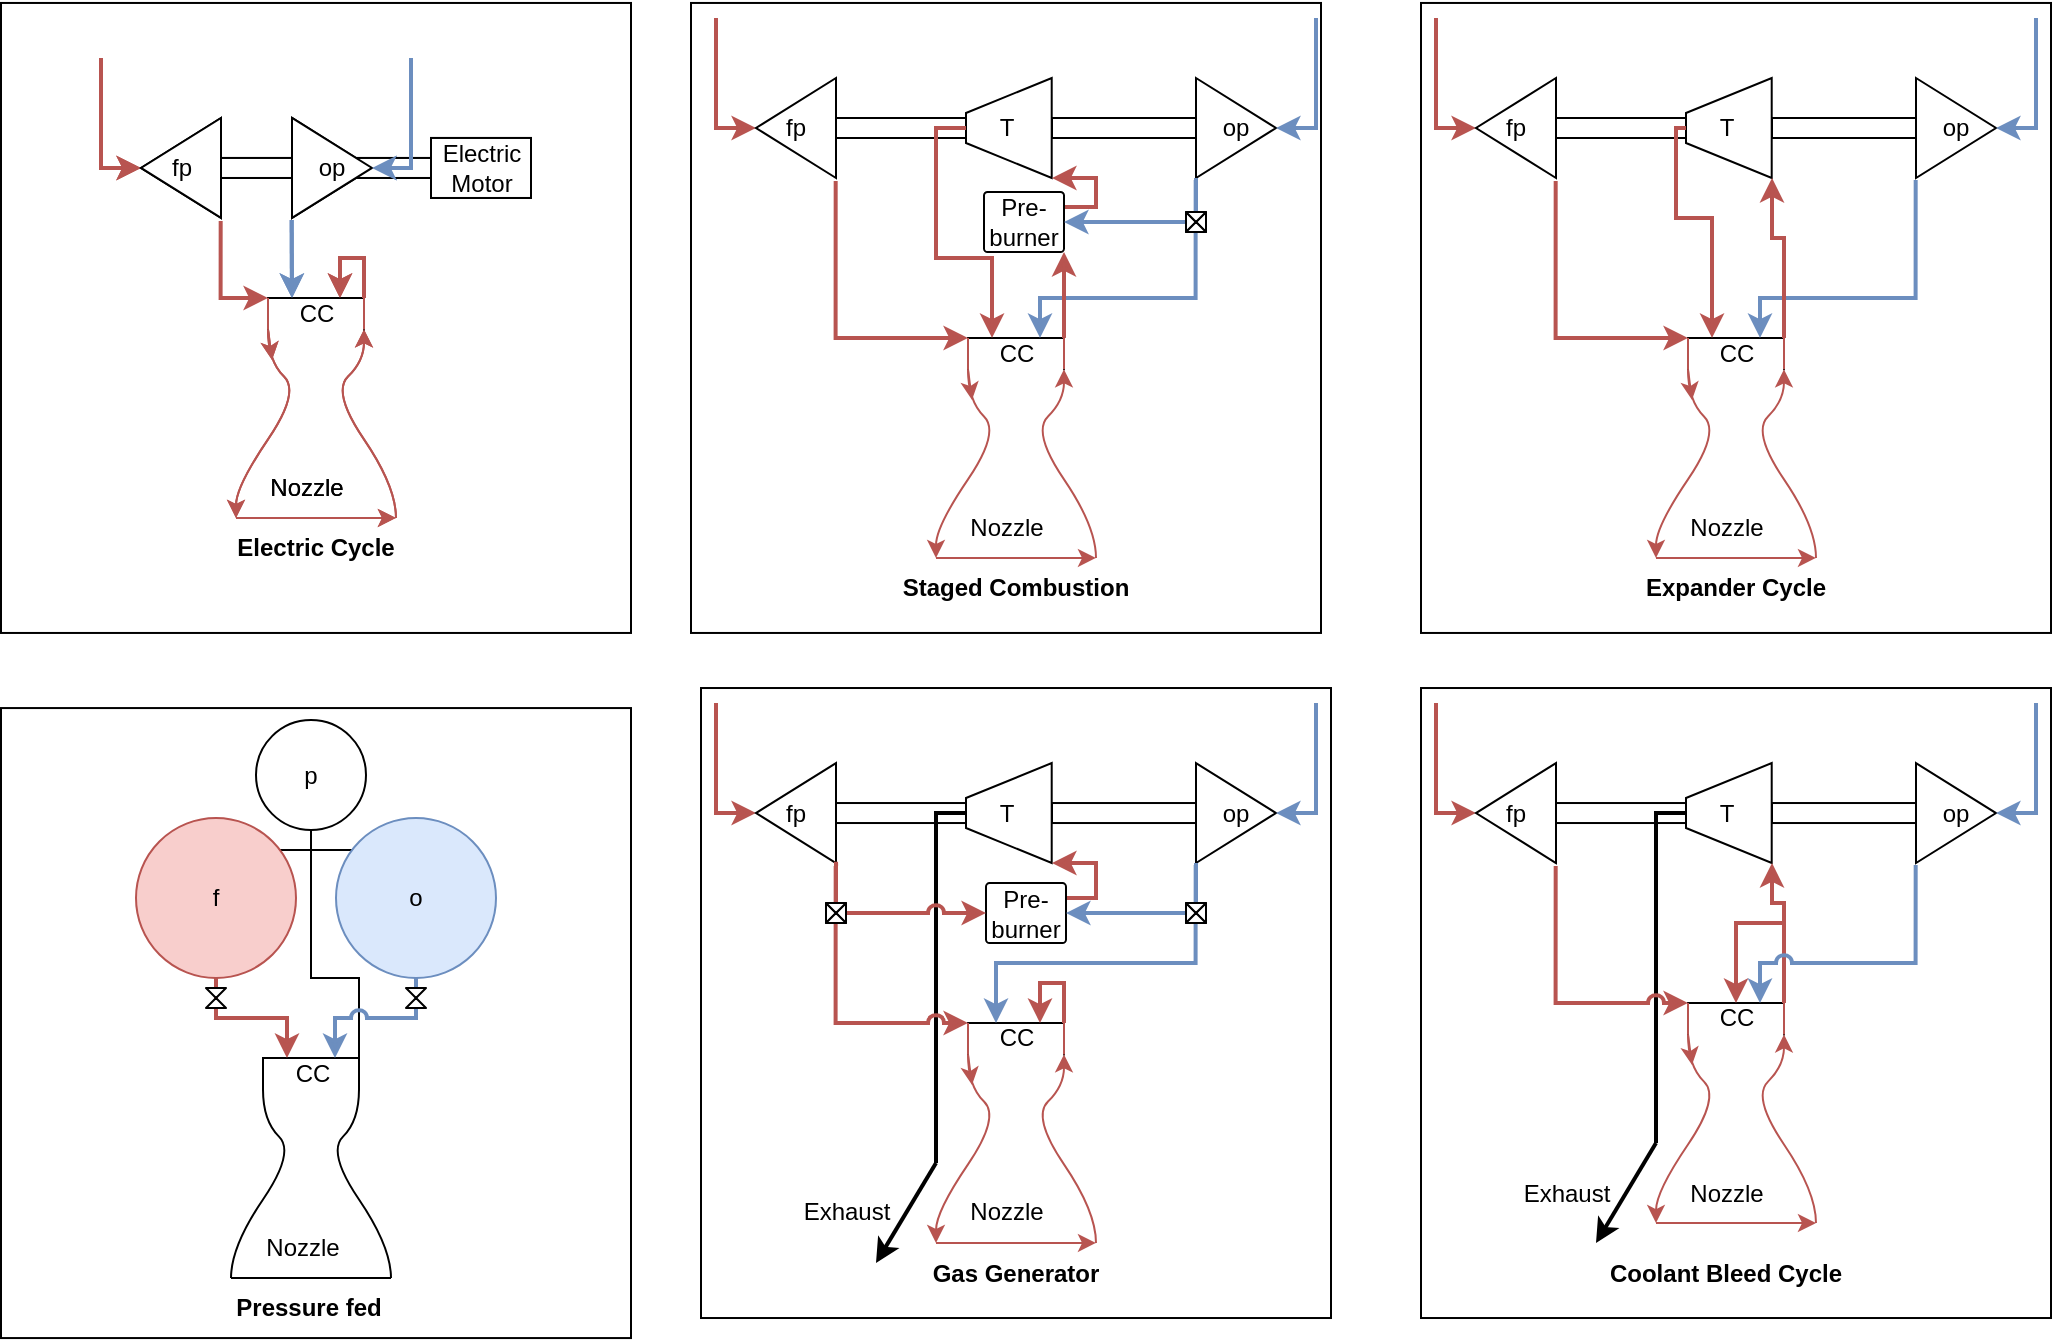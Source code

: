 <mxfile version="21.1.0">
  <diagram name="Page-1" id="AhlW0u3DZd-LS6_rbjBc">
    <mxGraphModel dx="1793" dy="943" grid="1" gridSize="10" guides="1" tooltips="1" connect="1" arrows="1" fold="1" page="1" pageScale="1" pageWidth="850" pageHeight="1100" math="0" shadow="0">
      <root>
        <mxCell id="0" />
        <mxCell id="1" parent="0" />
        <mxCell id="GF0GmimuAw_BpRRcEw5Z-350" value="" style="group" vertex="1" connectable="0" parent="1">
          <mxGeometry x="740" y="722.515" width="307.5" height="307.495" as="geometry" />
        </mxCell>
        <mxCell id="GF0GmimuAw_BpRRcEw5Z-370" value="" style="whiteSpace=wrap;html=1;aspect=fixed;" vertex="1" parent="GF0GmimuAw_BpRRcEw5Z-350">
          <mxGeometry x="-7.5" y="-7.505" width="315" height="315" as="geometry" />
        </mxCell>
        <mxCell id="GF0GmimuAw_BpRRcEw5Z-2" value="Coolant Bleed Cycle" style="text;html=1;strokeColor=none;fillColor=none;align=center;verticalAlign=middle;whiteSpace=wrap;rounded=0;fontStyle=1" vertex="1" parent="GF0GmimuAw_BpRRcEw5Z-350">
          <mxGeometry x="75" y="270" width="140" height="30" as="geometry" />
        </mxCell>
        <mxCell id="GF0GmimuAw_BpRRcEw5Z-3" value="op" style="triangle;whiteSpace=wrap;html=1;flipH=0;" vertex="1" parent="GF0GmimuAw_BpRRcEw5Z-350">
          <mxGeometry x="240" y="30" width="40" height="50" as="geometry" />
        </mxCell>
        <mxCell id="GF0GmimuAw_BpRRcEw5Z-23" value="" style="group;fillColor=none;strokeWidth=2;" vertex="1" connectable="0" parent="GF0GmimuAw_BpRRcEw5Z-350">
          <mxGeometry x="110" y="150" width="80" height="110" as="geometry" />
        </mxCell>
        <mxCell id="GF0GmimuAw_BpRRcEw5Z-21" value="" style="shape=partialRectangle;whiteSpace=wrap;html=1;bottom=1;right=1;left=1;top=0;routingCenterX=-0.5;rotation=-180;" vertex="1" parent="GF0GmimuAw_BpRRcEw5Z-23">
          <mxGeometry x="16" width="48.0" height="15.714" as="geometry" />
        </mxCell>
        <mxCell id="GF0GmimuAw_BpRRcEw5Z-14" value="" style="curved=1;endArrow=none;html=1;rounded=0;endFill=0;startArrow=classic;startFill=1;fillColor=#f8cecc;strokeColor=#b85450;" edge="1" parent="GF0GmimuAw_BpRRcEw5Z-23">
          <mxGeometry width="50" height="50" relative="1" as="geometry">
            <mxPoint y="110.0" as="sourcePoint" />
            <mxPoint x="16" y="15.714" as="targetPoint" />
            <Array as="points">
              <mxPoint y="94.286" />
              <mxPoint x="32" y="47.143" />
              <mxPoint x="16" y="31.429" />
            </Array>
          </mxGeometry>
        </mxCell>
        <mxCell id="GF0GmimuAw_BpRRcEw5Z-15" value="" style="curved=1;endArrow=classic;html=1;rounded=0;endFill=1;strokeColor=#b85450;startArrow=none;startFill=0;fillColor=#f8cecc;" edge="1" parent="GF0GmimuAw_BpRRcEw5Z-23">
          <mxGeometry width="50" height="50" relative="1" as="geometry">
            <mxPoint x="80" y="110.0" as="sourcePoint" />
            <mxPoint x="64" y="15.714" as="targetPoint" />
            <Array as="points">
              <mxPoint x="80" y="94.286" />
              <mxPoint x="48.0" y="47.143" />
              <mxPoint x="64" y="31.429" />
            </Array>
          </mxGeometry>
        </mxCell>
        <mxCell id="GF0GmimuAw_BpRRcEw5Z-16" value="" style="endArrow=none;html=1;rounded=0;fillColor=#f8cecc;strokeColor=#b85450;" edge="1" parent="GF0GmimuAw_BpRRcEw5Z-23">
          <mxGeometry width="50" height="50" relative="1" as="geometry">
            <mxPoint x="16" as="sourcePoint" />
            <mxPoint x="16" y="15.714" as="targetPoint" />
          </mxGeometry>
        </mxCell>
        <mxCell id="GF0GmimuAw_BpRRcEw5Z-18" value="" style="endArrow=none;html=1;rounded=0;fillColor=#f8cecc;strokeColor=#b85450;" edge="1" parent="GF0GmimuAw_BpRRcEw5Z-23">
          <mxGeometry width="50" height="50" relative="1" as="geometry">
            <mxPoint x="64" y="15.714" as="sourcePoint" />
            <mxPoint x="64" as="targetPoint" />
          </mxGeometry>
        </mxCell>
        <mxCell id="GF0GmimuAw_BpRRcEw5Z-22" value="" style="endArrow=classic;html=1;rounded=0;strokeColor=#b85450;startArrow=none;startFill=0;endFill=1;fillColor=#f8cecc;" edge="1" parent="GF0GmimuAw_BpRRcEw5Z-23">
          <mxGeometry width="50" height="50" relative="1" as="geometry">
            <mxPoint y="110.0" as="sourcePoint" />
            <mxPoint x="80" y="110.0" as="targetPoint" />
          </mxGeometry>
        </mxCell>
        <mxCell id="GF0GmimuAw_BpRRcEw5Z-47" style="edgeStyle=orthogonalEdgeStyle;rounded=0;orthogonalLoop=1;jettySize=auto;html=1;exitX=0;exitY=1;exitDx=0;exitDy=0;entryX=0.5;entryY=1;entryDx=0;entryDy=0;fillColor=#f8cecc;strokeColor=#b85450;strokeWidth=2;" edge="1" parent="GF0GmimuAw_BpRRcEw5Z-23" source="GF0GmimuAw_BpRRcEw5Z-21" target="GF0GmimuAw_BpRRcEw5Z-21">
          <mxGeometry relative="1" as="geometry">
            <Array as="points">
              <mxPoint x="64" y="-40" />
              <mxPoint x="40" y="-40" />
            </Array>
          </mxGeometry>
        </mxCell>
        <mxCell id="GF0GmimuAw_BpRRcEw5Z-50" value="" style="endArrow=classic;html=1;rounded=0;exitX=1;exitY=0;exitDx=0;exitDy=0;fillColor=#f8cecc;strokeColor=#b85450;" edge="1" parent="GF0GmimuAw_BpRRcEw5Z-23" source="GF0GmimuAw_BpRRcEw5Z-21">
          <mxGeometry width="50" height="50" relative="1" as="geometry">
            <mxPoint x="18" y="21" as="sourcePoint" />
            <mxPoint x="18" y="31" as="targetPoint" />
          </mxGeometry>
        </mxCell>
        <mxCell id="GF0GmimuAw_BpRRcEw5Z-56" value="CC" style="text;html=1;align=center;verticalAlign=middle;resizable=0;points=[];autosize=1;strokeColor=none;fillColor=none;" vertex="1" parent="GF0GmimuAw_BpRRcEw5Z-23">
          <mxGeometry x="20" y="-7.14" width="40" height="30" as="geometry" />
        </mxCell>
        <mxCell id="GF0GmimuAw_BpRRcEw5Z-58" value="Nozzle" style="text;html=1;align=center;verticalAlign=middle;resizable=0;points=[];autosize=1;strokeColor=none;fillColor=none;" vertex="1" parent="GF0GmimuAw_BpRRcEw5Z-23">
          <mxGeometry x="5" y="80" width="60" height="30" as="geometry" />
        </mxCell>
        <mxCell id="GF0GmimuAw_BpRRcEw5Z-41" value="" style="rounded=0;whiteSpace=wrap;html=1;" vertex="1" parent="GF0GmimuAw_BpRRcEw5Z-350">
          <mxGeometry x="55" y="50" width="70" height="10" as="geometry" />
        </mxCell>
        <mxCell id="GF0GmimuAw_BpRRcEw5Z-37" value="" style="endArrow=classic;html=1;rounded=0;entryX=1;entryY=0.5;entryDx=0;entryDy=0;fillColor=#f8cecc;strokeColor=#b85450;strokeWidth=2;" edge="1" parent="GF0GmimuAw_BpRRcEw5Z-350" target="GF0GmimuAw_BpRRcEw5Z-12">
          <mxGeometry width="50" height="50" relative="1" as="geometry">
            <mxPoint as="sourcePoint" />
            <mxPoint x="100" y="100" as="targetPoint" />
            <Array as="points">
              <mxPoint />
              <mxPoint y="55" />
            </Array>
          </mxGeometry>
        </mxCell>
        <mxCell id="GF0GmimuAw_BpRRcEw5Z-38" value="" style="endArrow=classic;html=1;rounded=0;entryX=1;entryY=0.5;entryDx=0;entryDy=0;fillColor=#dae8fc;strokeColor=#6c8ebf;strokeWidth=2;" edge="1" parent="GF0GmimuAw_BpRRcEw5Z-350">
          <mxGeometry width="50" height="50" relative="1" as="geometry">
            <mxPoint x="300" as="sourcePoint" />
            <mxPoint x="280" y="55" as="targetPoint" />
            <Array as="points">
              <mxPoint x="300" y="55" />
            </Array>
          </mxGeometry>
        </mxCell>
        <mxCell id="GF0GmimuAw_BpRRcEw5Z-13" value="" style="verticalLabelPosition=bottom;align=center;dashed=0;html=1;verticalAlign=top;shape=mxgraph.pid.engines.turbine;flipH=0;" vertex="1" parent="GF0GmimuAw_BpRRcEw5Z-350">
          <mxGeometry x="125" y="30" width="50" height="50" as="geometry" />
        </mxCell>
        <mxCell id="GF0GmimuAw_BpRRcEw5Z-39" value="" style="rounded=0;whiteSpace=wrap;html=1;" vertex="1" parent="GF0GmimuAw_BpRRcEw5Z-350">
          <mxGeometry x="168" y="50" width="72" height="10" as="geometry" />
        </mxCell>
        <mxCell id="GF0GmimuAw_BpRRcEw5Z-43" style="edgeStyle=orthogonalEdgeStyle;rounded=0;orthogonalLoop=1;jettySize=auto;html=1;exitX=1;exitY=0.5;exitDx=0;exitDy=0;endArrow=none;endFill=0;strokeWidth=2;" edge="1" parent="GF0GmimuAw_BpRRcEw5Z-350" source="GF0GmimuAw_BpRRcEw5Z-41">
          <mxGeometry relative="1" as="geometry">
            <mxPoint x="110" y="220" as="targetPoint" />
            <Array as="points">
              <mxPoint x="110" y="55" />
            </Array>
          </mxGeometry>
        </mxCell>
        <mxCell id="GF0GmimuAw_BpRRcEw5Z-44" value="T" style="text;html=1;align=center;verticalAlign=middle;resizable=0;points=[];autosize=1;strokeColor=none;fillColor=none;" vertex="1" parent="GF0GmimuAw_BpRRcEw5Z-350">
          <mxGeometry x="130" y="40" width="30" height="30" as="geometry" />
        </mxCell>
        <mxCell id="GF0GmimuAw_BpRRcEw5Z-45" style="edgeStyle=orthogonalEdgeStyle;rounded=0;orthogonalLoop=1;jettySize=auto;html=1;exitX=0;exitY=1;exitDx=0;exitDy=0;entryX=0.86;entryY=1;entryDx=0;entryDy=0;entryPerimeter=0;fillColor=#f8cecc;strokeColor=#b85450;strokeWidth=2;" edge="1" parent="GF0GmimuAw_BpRRcEw5Z-350" source="GF0GmimuAw_BpRRcEw5Z-21" target="GF0GmimuAw_BpRRcEw5Z-13">
          <mxGeometry relative="1" as="geometry">
            <Array as="points">
              <mxPoint x="174" y="100" />
              <mxPoint x="168" y="100" />
            </Array>
          </mxGeometry>
        </mxCell>
        <mxCell id="GF0GmimuAw_BpRRcEw5Z-49" value="" style="endArrow=classic;html=1;rounded=0;strokeWidth=2;" edge="1" parent="GF0GmimuAw_BpRRcEw5Z-350">
          <mxGeometry width="50" height="50" relative="1" as="geometry">
            <mxPoint x="110" y="220" as="sourcePoint" />
            <mxPoint x="80" y="270" as="targetPoint" />
          </mxGeometry>
        </mxCell>
        <mxCell id="GF0GmimuAw_BpRRcEw5Z-48" style="edgeStyle=orthogonalEdgeStyle;rounded=0;orthogonalLoop=1;jettySize=auto;html=1;entryX=0.25;entryY=1;entryDx=0;entryDy=0;fillColor=#dae8fc;strokeColor=#6c8ebf;jumpStyle=arc;exitX=-0.004;exitY=1.02;exitDx=0;exitDy=0;exitPerimeter=0;strokeWidth=2;" edge="1" parent="GF0GmimuAw_BpRRcEw5Z-350" source="GF0GmimuAw_BpRRcEw5Z-3" target="GF0GmimuAw_BpRRcEw5Z-21">
          <mxGeometry relative="1" as="geometry">
            <Array as="points">
              <mxPoint x="240" y="130" />
              <mxPoint x="162" y="130" />
            </Array>
          </mxGeometry>
        </mxCell>
        <mxCell id="GF0GmimuAw_BpRRcEw5Z-42" style="edgeStyle=orthogonalEdgeStyle;rounded=0;orthogonalLoop=1;jettySize=auto;html=1;entryX=1;entryY=1;entryDx=0;entryDy=0;fillColor=#f8cecc;strokeColor=#b85450;jumpStyle=arc;exitX=0.004;exitY=-0.03;exitDx=0;exitDy=0;exitPerimeter=0;strokeWidth=2;" edge="1" parent="GF0GmimuAw_BpRRcEw5Z-350" source="GF0GmimuAw_BpRRcEw5Z-12" target="GF0GmimuAw_BpRRcEw5Z-21">
          <mxGeometry relative="1" as="geometry">
            <Array as="points">
              <mxPoint x="60" y="150" />
            </Array>
          </mxGeometry>
        </mxCell>
        <mxCell id="GF0GmimuAw_BpRRcEw5Z-12" value="fp" style="triangle;whiteSpace=wrap;html=1;direction=west;flipH=0;" vertex="1" parent="GF0GmimuAw_BpRRcEw5Z-350">
          <mxGeometry x="20" y="30" width="40" height="50" as="geometry" />
        </mxCell>
        <mxCell id="GF0GmimuAw_BpRRcEw5Z-57" value="Exhaust" style="text;html=1;align=center;verticalAlign=middle;resizable=0;points=[];autosize=1;strokeColor=none;fillColor=none;" vertex="1" parent="GF0GmimuAw_BpRRcEw5Z-350">
          <mxGeometry x="30" y="230" width="70" height="30" as="geometry" />
        </mxCell>
        <mxCell id="GF0GmimuAw_BpRRcEw5Z-352" value="" style="group" vertex="1" connectable="0" parent="1">
          <mxGeometry x="72.5" y="399.985" width="265" height="287.495" as="geometry" />
        </mxCell>
        <mxCell id="GF0GmimuAw_BpRRcEw5Z-359" value="" style="whiteSpace=wrap;html=1;aspect=fixed;" vertex="1" parent="GF0GmimuAw_BpRRcEw5Z-352">
          <mxGeometry x="-50" y="-27.505" width="315" height="315" as="geometry" />
        </mxCell>
        <mxCell id="GF0GmimuAw_BpRRcEw5Z-60" value="" style="group;fillColor=none;strokeWidth=2;" vertex="1" connectable="0" parent="GF0GmimuAw_BpRRcEw5Z-352">
          <mxGeometry x="67.5" y="120" width="80" height="110" as="geometry" />
        </mxCell>
        <mxCell id="GF0GmimuAw_BpRRcEw5Z-61" value="" style="shape=partialRectangle;whiteSpace=wrap;html=1;bottom=1;right=1;left=1;top=0;routingCenterX=-0.5;rotation=-180;" vertex="1" parent="GF0GmimuAw_BpRRcEw5Z-60">
          <mxGeometry x="16" width="48.0" height="15.714" as="geometry" />
        </mxCell>
        <mxCell id="GF0GmimuAw_BpRRcEw5Z-62" value="" style="curved=1;endArrow=none;html=1;rounded=0;endFill=0;startArrow=classic;startFill=1;fillColor=#f8cecc;strokeColor=#b85450;" edge="1" parent="GF0GmimuAw_BpRRcEw5Z-60">
          <mxGeometry width="50" height="50" relative="1" as="geometry">
            <mxPoint y="110.0" as="sourcePoint" />
            <mxPoint x="16" y="15.714" as="targetPoint" />
            <Array as="points">
              <mxPoint y="94.286" />
              <mxPoint x="32" y="47.143" />
              <mxPoint x="16" y="31.429" />
            </Array>
          </mxGeometry>
        </mxCell>
        <mxCell id="GF0GmimuAw_BpRRcEw5Z-63" value="" style="curved=1;endArrow=classic;html=1;rounded=0;endFill=1;strokeColor=#b85450;startArrow=none;startFill=0;fillColor=#f8cecc;" edge="1" parent="GF0GmimuAw_BpRRcEw5Z-60">
          <mxGeometry width="50" height="50" relative="1" as="geometry">
            <mxPoint x="80" y="110.0" as="sourcePoint" />
            <mxPoint x="64" y="15.714" as="targetPoint" />
            <Array as="points">
              <mxPoint x="80" y="94.286" />
              <mxPoint x="48.0" y="47.143" />
              <mxPoint x="64" y="31.429" />
            </Array>
          </mxGeometry>
        </mxCell>
        <mxCell id="GF0GmimuAw_BpRRcEw5Z-64" value="" style="endArrow=none;html=1;rounded=0;fillColor=#f8cecc;strokeColor=#b85450;" edge="1" parent="GF0GmimuAw_BpRRcEw5Z-60">
          <mxGeometry width="50" height="50" relative="1" as="geometry">
            <mxPoint x="16" as="sourcePoint" />
            <mxPoint x="16" y="15.714" as="targetPoint" />
          </mxGeometry>
        </mxCell>
        <mxCell id="GF0GmimuAw_BpRRcEw5Z-65" value="" style="endArrow=none;html=1;rounded=0;fillColor=#f8cecc;strokeColor=#b85450;" edge="1" parent="GF0GmimuAw_BpRRcEw5Z-60">
          <mxGeometry width="50" height="50" relative="1" as="geometry">
            <mxPoint x="64" y="15.714" as="sourcePoint" />
            <mxPoint x="64" as="targetPoint" />
          </mxGeometry>
        </mxCell>
        <mxCell id="GF0GmimuAw_BpRRcEw5Z-66" value="" style="endArrow=classic;html=1;rounded=0;strokeColor=#b85450;startArrow=none;startFill=0;endFill=1;fillColor=#f8cecc;" edge="1" parent="GF0GmimuAw_BpRRcEw5Z-60">
          <mxGeometry width="50" height="50" relative="1" as="geometry">
            <mxPoint y="110.0" as="sourcePoint" />
            <mxPoint x="80" y="110.0" as="targetPoint" />
          </mxGeometry>
        </mxCell>
        <mxCell id="GF0GmimuAw_BpRRcEw5Z-67" style="edgeStyle=orthogonalEdgeStyle;rounded=0;orthogonalLoop=1;jettySize=auto;html=1;exitX=0;exitY=1;exitDx=0;exitDy=0;entryX=0.25;entryY=1;entryDx=0;entryDy=0;fillColor=#f8cecc;strokeColor=#b85450;strokeWidth=2;" edge="1" parent="GF0GmimuAw_BpRRcEw5Z-60" source="GF0GmimuAw_BpRRcEw5Z-61" target="GF0GmimuAw_BpRRcEw5Z-61">
          <mxGeometry relative="1" as="geometry">
            <Array as="points">
              <mxPoint x="64" y="-20" />
              <mxPoint x="52" y="-20" />
            </Array>
          </mxGeometry>
        </mxCell>
        <mxCell id="GF0GmimuAw_BpRRcEw5Z-68" value="" style="endArrow=classic;html=1;rounded=0;exitX=1;exitY=0;exitDx=0;exitDy=0;fillColor=#f8cecc;strokeColor=#b85450;" edge="1" parent="GF0GmimuAw_BpRRcEw5Z-60" source="GF0GmimuAw_BpRRcEw5Z-61">
          <mxGeometry width="50" height="50" relative="1" as="geometry">
            <mxPoint x="18" y="21" as="sourcePoint" />
            <mxPoint x="18" y="31" as="targetPoint" />
          </mxGeometry>
        </mxCell>
        <mxCell id="GF0GmimuAw_BpRRcEw5Z-70" value="Nozzle" style="text;html=1;align=center;verticalAlign=middle;resizable=0;points=[];autosize=1;strokeColor=none;fillColor=none;" vertex="1" parent="GF0GmimuAw_BpRRcEw5Z-60">
          <mxGeometry x="5" y="80" width="60" height="30" as="geometry" />
        </mxCell>
        <mxCell id="GF0GmimuAw_BpRRcEw5Z-69" value="CC" style="text;html=1;align=center;verticalAlign=middle;resizable=0;points=[];autosize=1;strokeColor=none;fillColor=none;" vertex="1" parent="GF0GmimuAw_BpRRcEw5Z-60">
          <mxGeometry x="20" y="-7.14" width="40" height="30" as="geometry" />
        </mxCell>
        <mxCell id="GF0GmimuAw_BpRRcEw5Z-71" value="" style="rounded=0;whiteSpace=wrap;html=1;" vertex="1" parent="GF0GmimuAw_BpRRcEw5Z-352">
          <mxGeometry x="55" y="50" width="110" height="10" as="geometry" />
        </mxCell>
        <mxCell id="GF0GmimuAw_BpRRcEw5Z-72" value="" style="endArrow=classic;html=1;rounded=0;entryX=1;entryY=0.5;entryDx=0;entryDy=0;fillColor=#f8cecc;strokeColor=#b85450;strokeWidth=2;" edge="1" parent="GF0GmimuAw_BpRRcEw5Z-352" target="GF0GmimuAw_BpRRcEw5Z-82">
          <mxGeometry width="50" height="50" relative="1" as="geometry">
            <mxPoint as="sourcePoint" />
            <mxPoint x="100" y="100" as="targetPoint" />
            <Array as="points">
              <mxPoint />
              <mxPoint y="55" />
            </Array>
          </mxGeometry>
        </mxCell>
        <mxCell id="GF0GmimuAw_BpRRcEw5Z-80" style="edgeStyle=orthogonalEdgeStyle;rounded=0;orthogonalLoop=1;jettySize=auto;html=1;fillColor=#dae8fc;strokeColor=#6c8ebf;jumpStyle=arc;exitX=-0.004;exitY=1.02;exitDx=0;exitDy=0;exitPerimeter=0;strokeWidth=2;entryX=0.75;entryY=1;entryDx=0;entryDy=0;" edge="1" parent="GF0GmimuAw_BpRRcEw5Z-352" source="GF0GmimuAw_BpRRcEw5Z-59" target="GF0GmimuAw_BpRRcEw5Z-61">
          <mxGeometry relative="1" as="geometry">
            <Array as="points">
              <mxPoint x="95.5" y="90" />
              <mxPoint x="95.5" y="90" />
            </Array>
          </mxGeometry>
        </mxCell>
        <mxCell id="GF0GmimuAw_BpRRcEw5Z-82" value="fp" style="triangle;whiteSpace=wrap;html=1;direction=west;flipH=0;" vertex="1" parent="GF0GmimuAw_BpRRcEw5Z-352">
          <mxGeometry x="20" y="30" width="40" height="50" as="geometry" />
        </mxCell>
        <mxCell id="GF0GmimuAw_BpRRcEw5Z-59" value="op" style="triangle;whiteSpace=wrap;html=1;flipH=0;" vertex="1" parent="GF0GmimuAw_BpRRcEw5Z-352">
          <mxGeometry x="95.5" y="30" width="40" height="50" as="geometry" />
        </mxCell>
        <mxCell id="GF0GmimuAw_BpRRcEw5Z-73" value="" style="endArrow=classic;html=1;rounded=0;entryX=1;entryY=0.5;entryDx=0;entryDy=0;fillColor=#dae8fc;strokeColor=#6c8ebf;strokeWidth=2;" edge="1" parent="GF0GmimuAw_BpRRcEw5Z-352" target="GF0GmimuAw_BpRRcEw5Z-59">
          <mxGeometry width="50" height="50" relative="1" as="geometry">
            <mxPoint x="155" as="sourcePoint" />
            <mxPoint x="280" y="55" as="targetPoint" />
            <Array as="points">
              <mxPoint x="155" y="55" />
            </Array>
          </mxGeometry>
        </mxCell>
        <mxCell id="GF0GmimuAw_BpRRcEw5Z-84" value="&lt;div&gt;Electric Motor&lt;/div&gt;" style="rounded=0;whiteSpace=wrap;html=1;" vertex="1" parent="GF0GmimuAw_BpRRcEw5Z-352">
          <mxGeometry x="165" y="40" width="50" height="30" as="geometry" />
        </mxCell>
        <mxCell id="GF0GmimuAw_BpRRcEw5Z-94" value="Electric Cycle" style="text;html=1;strokeColor=none;fillColor=none;align=center;verticalAlign=middle;whiteSpace=wrap;rounded=0;fontStyle=1" vertex="1" parent="GF0GmimuAw_BpRRcEw5Z-352">
          <mxGeometry x="37.5" y="230" width="140" height="30" as="geometry" />
        </mxCell>
        <mxCell id="GF0GmimuAw_BpRRcEw5Z-135" value="" style="group;fillColor=none;strokeWidth=2;" vertex="1" connectable="0" parent="GF0GmimuAw_BpRRcEw5Z-352">
          <mxGeometry x="67.5" y="120" width="80" height="110" as="geometry" />
        </mxCell>
        <mxCell id="GF0GmimuAw_BpRRcEw5Z-136" value="" style="shape=partialRectangle;whiteSpace=wrap;html=1;bottom=1;right=1;left=1;top=0;routingCenterX=-0.5;rotation=-180;" vertex="1" parent="GF0GmimuAw_BpRRcEw5Z-135">
          <mxGeometry x="16" width="48.0" height="15.714" as="geometry" />
        </mxCell>
        <mxCell id="GF0GmimuAw_BpRRcEw5Z-137" value="" style="curved=1;endArrow=none;html=1;rounded=0;endFill=0;startArrow=classic;startFill=1;fillColor=#f8cecc;strokeColor=#b85450;" edge="1" parent="GF0GmimuAw_BpRRcEw5Z-135">
          <mxGeometry width="50" height="50" relative="1" as="geometry">
            <mxPoint y="110.0" as="sourcePoint" />
            <mxPoint x="16" y="15.714" as="targetPoint" />
            <Array as="points">
              <mxPoint y="94.286" />
              <mxPoint x="32" y="47.143" />
              <mxPoint x="16" y="31.429" />
            </Array>
          </mxGeometry>
        </mxCell>
        <mxCell id="GF0GmimuAw_BpRRcEw5Z-138" value="" style="curved=1;endArrow=classic;html=1;rounded=0;endFill=1;strokeColor=#b85450;startArrow=none;startFill=0;fillColor=#f8cecc;" edge="1" parent="GF0GmimuAw_BpRRcEw5Z-135">
          <mxGeometry width="50" height="50" relative="1" as="geometry">
            <mxPoint x="80" y="110.0" as="sourcePoint" />
            <mxPoint x="64" y="15.714" as="targetPoint" />
            <Array as="points">
              <mxPoint x="80" y="94.286" />
              <mxPoint x="48.0" y="47.143" />
              <mxPoint x="64" y="31.429" />
            </Array>
          </mxGeometry>
        </mxCell>
        <mxCell id="GF0GmimuAw_BpRRcEw5Z-139" value="" style="endArrow=none;html=1;rounded=0;fillColor=#f8cecc;strokeColor=#b85450;" edge="1" parent="GF0GmimuAw_BpRRcEw5Z-135">
          <mxGeometry width="50" height="50" relative="1" as="geometry">
            <mxPoint x="16" as="sourcePoint" />
            <mxPoint x="16" y="15.714" as="targetPoint" />
          </mxGeometry>
        </mxCell>
        <mxCell id="GF0GmimuAw_BpRRcEw5Z-140" value="" style="endArrow=none;html=1;rounded=0;fillColor=#f8cecc;strokeColor=#b85450;" edge="1" parent="GF0GmimuAw_BpRRcEw5Z-135">
          <mxGeometry width="50" height="50" relative="1" as="geometry">
            <mxPoint x="64" y="15.714" as="sourcePoint" />
            <mxPoint x="64" as="targetPoint" />
          </mxGeometry>
        </mxCell>
        <mxCell id="GF0GmimuAw_BpRRcEw5Z-141" value="" style="endArrow=classic;html=1;rounded=0;strokeColor=#b85450;startArrow=none;startFill=0;endFill=1;fillColor=#f8cecc;" edge="1" parent="GF0GmimuAw_BpRRcEw5Z-135">
          <mxGeometry width="50" height="50" relative="1" as="geometry">
            <mxPoint y="110.0" as="sourcePoint" />
            <mxPoint x="80" y="110.0" as="targetPoint" />
          </mxGeometry>
        </mxCell>
        <mxCell id="GF0GmimuAw_BpRRcEw5Z-142" style="edgeStyle=orthogonalEdgeStyle;rounded=0;orthogonalLoop=1;jettySize=auto;html=1;exitX=0;exitY=1;exitDx=0;exitDy=0;entryX=0.25;entryY=1;entryDx=0;entryDy=0;fillColor=#f8cecc;strokeColor=#b85450;strokeWidth=2;" edge="1" parent="GF0GmimuAw_BpRRcEw5Z-135" source="GF0GmimuAw_BpRRcEw5Z-136" target="GF0GmimuAw_BpRRcEw5Z-136">
          <mxGeometry relative="1" as="geometry">
            <Array as="points">
              <mxPoint x="64" y="-20" />
              <mxPoint x="52" y="-20" />
            </Array>
          </mxGeometry>
        </mxCell>
        <mxCell id="GF0GmimuAw_BpRRcEw5Z-143" value="" style="endArrow=classic;html=1;rounded=0;exitX=1;exitY=0;exitDx=0;exitDy=0;fillColor=#f8cecc;strokeColor=#b85450;" edge="1" parent="GF0GmimuAw_BpRRcEw5Z-135" source="GF0GmimuAw_BpRRcEw5Z-136">
          <mxGeometry width="50" height="50" relative="1" as="geometry">
            <mxPoint x="18" y="21" as="sourcePoint" />
            <mxPoint x="18" y="31" as="targetPoint" />
          </mxGeometry>
        </mxCell>
        <mxCell id="GF0GmimuAw_BpRRcEw5Z-144" value="Nozzle" style="text;html=1;align=center;verticalAlign=middle;resizable=0;points=[];autosize=1;strokeColor=none;fillColor=none;" vertex="1" parent="GF0GmimuAw_BpRRcEw5Z-135">
          <mxGeometry x="5" y="80" width="60" height="30" as="geometry" />
        </mxCell>
        <mxCell id="GF0GmimuAw_BpRRcEw5Z-145" value="CC" style="text;html=1;align=center;verticalAlign=middle;resizable=0;points=[];autosize=1;strokeColor=none;fillColor=none;" vertex="1" parent="GF0GmimuAw_BpRRcEw5Z-135">
          <mxGeometry x="20" y="-7.14" width="40" height="30" as="geometry" />
        </mxCell>
        <mxCell id="GF0GmimuAw_BpRRcEw5Z-146" value="" style="rounded=0;whiteSpace=wrap;html=1;" vertex="1" parent="GF0GmimuAw_BpRRcEw5Z-352">
          <mxGeometry x="55" y="50" width="110" height="10" as="geometry" />
        </mxCell>
        <mxCell id="GF0GmimuAw_BpRRcEw5Z-147" value="" style="endArrow=classic;html=1;rounded=0;entryX=1;entryY=0.5;entryDx=0;entryDy=0;fillColor=#f8cecc;strokeColor=#b85450;strokeWidth=2;" edge="1" parent="GF0GmimuAw_BpRRcEw5Z-352" target="GF0GmimuAw_BpRRcEw5Z-150">
          <mxGeometry width="50" height="50" relative="1" as="geometry">
            <mxPoint as="sourcePoint" />
            <mxPoint x="100" y="100" as="targetPoint" />
            <Array as="points">
              <mxPoint />
              <mxPoint y="55" />
            </Array>
          </mxGeometry>
        </mxCell>
        <mxCell id="GF0GmimuAw_BpRRcEw5Z-148" style="edgeStyle=orthogonalEdgeStyle;rounded=0;orthogonalLoop=1;jettySize=auto;html=1;fillColor=#dae8fc;strokeColor=#6c8ebf;jumpStyle=arc;exitX=-0.004;exitY=1.02;exitDx=0;exitDy=0;exitPerimeter=0;strokeWidth=2;entryX=0.75;entryY=1;entryDx=0;entryDy=0;" edge="1" parent="GF0GmimuAw_BpRRcEw5Z-352" source="GF0GmimuAw_BpRRcEw5Z-151" target="GF0GmimuAw_BpRRcEw5Z-136">
          <mxGeometry relative="1" as="geometry">
            <Array as="points">
              <mxPoint x="95.5" y="90" />
              <mxPoint x="95.5" y="90" />
            </Array>
          </mxGeometry>
        </mxCell>
        <mxCell id="GF0GmimuAw_BpRRcEw5Z-149" style="edgeStyle=orthogonalEdgeStyle;rounded=0;orthogonalLoop=1;jettySize=auto;html=1;entryX=1;entryY=1;entryDx=0;entryDy=0;fillColor=#f8cecc;strokeColor=#b85450;jumpStyle=arc;exitX=0.004;exitY=-0.03;exitDx=0;exitDy=0;exitPerimeter=0;strokeWidth=2;" edge="1" parent="GF0GmimuAw_BpRRcEw5Z-352" source="GF0GmimuAw_BpRRcEw5Z-150" target="GF0GmimuAw_BpRRcEw5Z-136">
          <mxGeometry relative="1" as="geometry">
            <Array as="points">
              <mxPoint x="59.5" y="120" />
            </Array>
          </mxGeometry>
        </mxCell>
        <mxCell id="GF0GmimuAw_BpRRcEw5Z-150" value="fp" style="triangle;whiteSpace=wrap;html=1;direction=west;flipH=0;" vertex="1" parent="GF0GmimuAw_BpRRcEw5Z-352">
          <mxGeometry x="20" y="30" width="40" height="50" as="geometry" />
        </mxCell>
        <mxCell id="GF0GmimuAw_BpRRcEw5Z-151" value="op" style="triangle;whiteSpace=wrap;html=1;flipH=0;" vertex="1" parent="GF0GmimuAw_BpRRcEw5Z-352">
          <mxGeometry x="95.5" y="30" width="40" height="50" as="geometry" />
        </mxCell>
        <mxCell id="GF0GmimuAw_BpRRcEw5Z-152" value="" style="endArrow=classic;html=1;rounded=0;entryX=1;entryY=0.5;entryDx=0;entryDy=0;fillColor=#dae8fc;strokeColor=#6c8ebf;strokeWidth=2;" edge="1" parent="GF0GmimuAw_BpRRcEw5Z-352" target="GF0GmimuAw_BpRRcEw5Z-151">
          <mxGeometry width="50" height="50" relative="1" as="geometry">
            <mxPoint x="155" as="sourcePoint" />
            <mxPoint x="280" y="55" as="targetPoint" />
            <Array as="points">
              <mxPoint x="155" y="55" />
            </Array>
          </mxGeometry>
        </mxCell>
        <mxCell id="GF0GmimuAw_BpRRcEw5Z-153" value="&lt;div&gt;Electric Motor&lt;/div&gt;" style="rounded=0;whiteSpace=wrap;html=1;" vertex="1" parent="GF0GmimuAw_BpRRcEw5Z-352">
          <mxGeometry x="165" y="40" width="50" height="30" as="geometry" />
        </mxCell>
        <mxCell id="GF0GmimuAw_BpRRcEw5Z-353" value="" style="group" vertex="1" connectable="0" parent="1">
          <mxGeometry x="380" y="380" width="302.5" height="307.48" as="geometry" />
        </mxCell>
        <mxCell id="GF0GmimuAw_BpRRcEw5Z-362" value="" style="whiteSpace=wrap;html=1;aspect=fixed;" vertex="1" parent="GF0GmimuAw_BpRRcEw5Z-353">
          <mxGeometry x="-12.5" y="-7.52" width="315" height="315" as="geometry" />
        </mxCell>
        <mxCell id="GF0GmimuAw_BpRRcEw5Z-247" value="op" style="triangle;whiteSpace=wrap;html=1;flipH=0;" vertex="1" parent="GF0GmimuAw_BpRRcEw5Z-353">
          <mxGeometry x="240" y="30" width="40" height="50" as="geometry" />
        </mxCell>
        <mxCell id="GF0GmimuAw_BpRRcEw5Z-248" value="" style="group;fillColor=none;strokeWidth=2;" vertex="1" connectable="0" parent="GF0GmimuAw_BpRRcEw5Z-353">
          <mxGeometry x="110" y="159.97" width="80" height="110" as="geometry" />
        </mxCell>
        <mxCell id="GF0GmimuAw_BpRRcEw5Z-249" value="" style="shape=partialRectangle;whiteSpace=wrap;html=1;bottom=1;right=1;left=1;top=0;routingCenterX=-0.5;rotation=-180;" vertex="1" parent="GF0GmimuAw_BpRRcEw5Z-248">
          <mxGeometry x="16" width="48.0" height="15.714" as="geometry" />
        </mxCell>
        <mxCell id="GF0GmimuAw_BpRRcEw5Z-250" value="" style="curved=1;endArrow=none;html=1;rounded=0;endFill=0;startArrow=classic;startFill=1;fillColor=#f8cecc;strokeColor=#b85450;" edge="1" parent="GF0GmimuAw_BpRRcEw5Z-248">
          <mxGeometry width="50" height="50" relative="1" as="geometry">
            <mxPoint y="110.0" as="sourcePoint" />
            <mxPoint x="16" y="15.714" as="targetPoint" />
            <Array as="points">
              <mxPoint y="94.286" />
              <mxPoint x="32" y="47.143" />
              <mxPoint x="16" y="31.429" />
            </Array>
          </mxGeometry>
        </mxCell>
        <mxCell id="GF0GmimuAw_BpRRcEw5Z-251" value="" style="curved=1;endArrow=classic;html=1;rounded=0;endFill=1;strokeColor=#b85450;startArrow=none;startFill=0;fillColor=#f8cecc;" edge="1" parent="GF0GmimuAw_BpRRcEw5Z-248">
          <mxGeometry width="50" height="50" relative="1" as="geometry">
            <mxPoint x="80" y="110.0" as="sourcePoint" />
            <mxPoint x="64" y="15.714" as="targetPoint" />
            <Array as="points">
              <mxPoint x="80" y="94.286" />
              <mxPoint x="48.0" y="47.143" />
              <mxPoint x="64" y="31.429" />
            </Array>
          </mxGeometry>
        </mxCell>
        <mxCell id="GF0GmimuAw_BpRRcEw5Z-252" value="" style="endArrow=none;html=1;rounded=0;fillColor=#f8cecc;strokeColor=#b85450;" edge="1" parent="GF0GmimuAw_BpRRcEw5Z-248">
          <mxGeometry width="50" height="50" relative="1" as="geometry">
            <mxPoint x="16" as="sourcePoint" />
            <mxPoint x="16" y="15.714" as="targetPoint" />
          </mxGeometry>
        </mxCell>
        <mxCell id="GF0GmimuAw_BpRRcEw5Z-253" value="" style="endArrow=none;html=1;rounded=0;fillColor=#f8cecc;strokeColor=#b85450;" edge="1" parent="GF0GmimuAw_BpRRcEw5Z-248">
          <mxGeometry width="50" height="50" relative="1" as="geometry">
            <mxPoint x="64" y="15.714" as="sourcePoint" />
            <mxPoint x="64" as="targetPoint" />
          </mxGeometry>
        </mxCell>
        <mxCell id="GF0GmimuAw_BpRRcEw5Z-254" value="" style="endArrow=classic;html=1;rounded=0;strokeColor=#b85450;startArrow=none;startFill=0;endFill=1;fillColor=#f8cecc;" edge="1" parent="GF0GmimuAw_BpRRcEw5Z-248">
          <mxGeometry width="50" height="50" relative="1" as="geometry">
            <mxPoint y="110.0" as="sourcePoint" />
            <mxPoint x="80" y="110.0" as="targetPoint" />
          </mxGeometry>
        </mxCell>
        <mxCell id="GF0GmimuAw_BpRRcEw5Z-256" value="" style="endArrow=classic;html=1;rounded=0;exitX=1;exitY=0;exitDx=0;exitDy=0;fillColor=#f8cecc;strokeColor=#b85450;" edge="1" parent="GF0GmimuAw_BpRRcEw5Z-248" source="GF0GmimuAw_BpRRcEw5Z-249">
          <mxGeometry width="50" height="50" relative="1" as="geometry">
            <mxPoint x="18" y="21" as="sourcePoint" />
            <mxPoint x="18" y="31" as="targetPoint" />
          </mxGeometry>
        </mxCell>
        <mxCell id="GF0GmimuAw_BpRRcEw5Z-257" value="Nozzle" style="text;html=1;align=center;verticalAlign=middle;resizable=0;points=[];autosize=1;strokeColor=none;fillColor=none;" vertex="1" parent="GF0GmimuAw_BpRRcEw5Z-248">
          <mxGeometry x="5" y="80" width="60" height="30" as="geometry" />
        </mxCell>
        <mxCell id="GF0GmimuAw_BpRRcEw5Z-258" value="CC" style="text;html=1;align=center;verticalAlign=middle;resizable=0;points=[];autosize=1;strokeColor=none;fillColor=none;" vertex="1" parent="GF0GmimuAw_BpRRcEw5Z-248">
          <mxGeometry x="20" y="-7.14" width="40" height="30" as="geometry" />
        </mxCell>
        <mxCell id="GF0GmimuAw_BpRRcEw5Z-259" value="" style="rounded=0;whiteSpace=wrap;html=1;" vertex="1" parent="GF0GmimuAw_BpRRcEw5Z-353">
          <mxGeometry x="55" y="50" width="70" height="10" as="geometry" />
        </mxCell>
        <mxCell id="GF0GmimuAw_BpRRcEw5Z-260" value="" style="endArrow=classic;html=1;rounded=0;entryX=1;entryY=0.5;entryDx=0;entryDy=0;fillColor=#f8cecc;strokeColor=#b85450;strokeWidth=2;" edge="1" parent="GF0GmimuAw_BpRRcEw5Z-353" target="GF0GmimuAw_BpRRcEw5Z-271">
          <mxGeometry width="50" height="50" relative="1" as="geometry">
            <mxPoint as="sourcePoint" />
            <mxPoint x="100" y="100" as="targetPoint" />
            <Array as="points">
              <mxPoint />
              <mxPoint y="55" />
            </Array>
          </mxGeometry>
        </mxCell>
        <mxCell id="GF0GmimuAw_BpRRcEw5Z-261" value="" style="endArrow=classic;html=1;rounded=0;entryX=1;entryY=0.5;entryDx=0;entryDy=0;fillColor=#dae8fc;strokeColor=#6c8ebf;strokeWidth=2;" edge="1" parent="GF0GmimuAw_BpRRcEw5Z-353">
          <mxGeometry width="50" height="50" relative="1" as="geometry">
            <mxPoint x="300" as="sourcePoint" />
            <mxPoint x="280" y="55" as="targetPoint" />
            <Array as="points">
              <mxPoint x="300" y="55" />
            </Array>
          </mxGeometry>
        </mxCell>
        <mxCell id="GF0GmimuAw_BpRRcEw5Z-262" value="" style="verticalLabelPosition=bottom;align=center;dashed=0;html=1;verticalAlign=top;shape=mxgraph.pid.engines.turbine;flipH=0;" vertex="1" parent="GF0GmimuAw_BpRRcEw5Z-353">
          <mxGeometry x="125" y="30" width="50" height="50" as="geometry" />
        </mxCell>
        <mxCell id="GF0GmimuAw_BpRRcEw5Z-263" value="" style="rounded=0;whiteSpace=wrap;html=1;" vertex="1" parent="GF0GmimuAw_BpRRcEw5Z-353">
          <mxGeometry x="168" y="50" width="72" height="10" as="geometry" />
        </mxCell>
        <mxCell id="GF0GmimuAw_BpRRcEw5Z-265" value="T" style="text;html=1;align=center;verticalAlign=middle;resizable=0;points=[];autosize=1;strokeColor=none;fillColor=none;" vertex="1" parent="GF0GmimuAw_BpRRcEw5Z-353">
          <mxGeometry x="130" y="40" width="30" height="30" as="geometry" />
        </mxCell>
        <mxCell id="GF0GmimuAw_BpRRcEw5Z-266" style="edgeStyle=orthogonalEdgeStyle;rounded=0;orthogonalLoop=1;jettySize=auto;html=1;exitX=1;exitY=0.25;exitDx=0;exitDy=0;entryX=0.86;entryY=1;entryDx=0;entryDy=0;entryPerimeter=0;fillColor=#f8cecc;strokeColor=#b85450;strokeWidth=2;" edge="1" parent="GF0GmimuAw_BpRRcEw5Z-353" source="GF0GmimuAw_BpRRcEw5Z-274" target="GF0GmimuAw_BpRRcEw5Z-262">
          <mxGeometry relative="1" as="geometry">
            <Array as="points">
              <mxPoint x="190" y="95" />
              <mxPoint x="190" y="80" />
            </Array>
          </mxGeometry>
        </mxCell>
        <mxCell id="GF0GmimuAw_BpRRcEw5Z-268" style="edgeStyle=orthogonalEdgeStyle;rounded=0;orthogonalLoop=1;jettySize=auto;html=1;fillColor=#dae8fc;strokeColor=#6c8ebf;jumpStyle=arc;exitX=-0.004;exitY=1.02;exitDx=0;exitDy=0;exitPerimeter=0;strokeWidth=2;entryX=0.25;entryY=1;entryDx=0;entryDy=0;" edge="1" parent="GF0GmimuAw_BpRRcEw5Z-353" source="GF0GmimuAw_BpRRcEw5Z-247" target="GF0GmimuAw_BpRRcEw5Z-249">
          <mxGeometry relative="1" as="geometry">
            <Array as="points">
              <mxPoint x="240" y="140" />
              <mxPoint x="162" y="140" />
            </Array>
            <mxPoint x="140" y="160" as="targetPoint" />
          </mxGeometry>
        </mxCell>
        <mxCell id="GF0GmimuAw_BpRRcEw5Z-269" style="edgeStyle=orthogonalEdgeStyle;rounded=0;orthogonalLoop=1;jettySize=auto;html=1;entryX=1;entryY=1;entryDx=0;entryDy=0;fillColor=#f8cecc;strokeColor=#b85450;jumpStyle=arc;exitX=0.004;exitY=-0.03;exitDx=0;exitDy=0;exitPerimeter=0;strokeWidth=2;" edge="1" parent="GF0GmimuAw_BpRRcEw5Z-353" source="GF0GmimuAw_BpRRcEw5Z-271" target="GF0GmimuAw_BpRRcEw5Z-249">
          <mxGeometry relative="1" as="geometry">
            <Array as="points">
              <mxPoint x="60" y="160" />
            </Array>
          </mxGeometry>
        </mxCell>
        <mxCell id="GF0GmimuAw_BpRRcEw5Z-271" value="fp" style="triangle;whiteSpace=wrap;html=1;direction=west;flipH=0;" vertex="1" parent="GF0GmimuAw_BpRRcEw5Z-353">
          <mxGeometry x="20" y="30" width="40" height="50" as="geometry" />
        </mxCell>
        <mxCell id="GF0GmimuAw_BpRRcEw5Z-273" value="Staged Combustion" style="text;html=1;strokeColor=none;fillColor=none;align=center;verticalAlign=middle;whiteSpace=wrap;rounded=0;fontStyle=1" vertex="1" parent="GF0GmimuAw_BpRRcEw5Z-353">
          <mxGeometry x="80" y="269.97" width="140" height="30" as="geometry" />
        </mxCell>
        <mxCell id="GF0GmimuAw_BpRRcEw5Z-274" value="Pre-burner" style="rounded=1;whiteSpace=wrap;html=1;arcSize=6;" vertex="1" parent="GF0GmimuAw_BpRRcEw5Z-353">
          <mxGeometry x="134" y="87" width="40" height="30" as="geometry" />
        </mxCell>
        <mxCell id="GF0GmimuAw_BpRRcEw5Z-255" style="edgeStyle=orthogonalEdgeStyle;rounded=0;orthogonalLoop=1;jettySize=auto;html=1;exitX=0;exitY=1;exitDx=0;exitDy=0;entryX=1;entryY=1;entryDx=0;entryDy=0;fillColor=#f8cecc;strokeColor=#b85450;strokeWidth=2;" edge="1" parent="GF0GmimuAw_BpRRcEw5Z-353" source="GF0GmimuAw_BpRRcEw5Z-249" target="GF0GmimuAw_BpRRcEw5Z-274">
          <mxGeometry relative="1" as="geometry">
            <Array as="points">
              <mxPoint x="174" y="117" />
            </Array>
          </mxGeometry>
        </mxCell>
        <mxCell id="GF0GmimuAw_BpRRcEw5Z-246" style="edgeStyle=orthogonalEdgeStyle;rounded=0;orthogonalLoop=1;jettySize=auto;html=1;entryX=1;entryY=0.5;entryDx=0;entryDy=0;fillColor=#dae8fc;strokeColor=#6c8ebf;strokeWidth=2;" edge="1" parent="GF0GmimuAw_BpRRcEw5Z-353" source="GF0GmimuAw_BpRRcEw5Z-247" target="GF0GmimuAw_BpRRcEw5Z-274">
          <mxGeometry relative="1" as="geometry">
            <Array as="points">
              <mxPoint x="240" y="102" />
            </Array>
          </mxGeometry>
        </mxCell>
        <mxCell id="GF0GmimuAw_BpRRcEw5Z-264" style="edgeStyle=orthogonalEdgeStyle;rounded=0;orthogonalLoop=1;jettySize=auto;html=1;exitX=0.75;exitY=1;exitDx=0;exitDy=0;endArrow=none;endFill=0;strokeWidth=2;entryX=1;entryY=0.5;entryDx=0;entryDy=0;startArrow=classic;startFill=1;fillColor=#f8cecc;strokeColor=#b85450;" edge="1" parent="GF0GmimuAw_BpRRcEw5Z-353" source="GF0GmimuAw_BpRRcEw5Z-249" target="GF0GmimuAw_BpRRcEw5Z-259">
          <mxGeometry relative="1" as="geometry">
            <Array as="points">
              <mxPoint x="138" y="120" />
              <mxPoint x="110" y="120" />
              <mxPoint x="110" y="55" />
            </Array>
            <mxPoint x="110" y="230" as="sourcePoint" />
          </mxGeometry>
        </mxCell>
        <mxCell id="GF0GmimuAw_BpRRcEw5Z-276" value="" style="verticalLabelPosition=bottom;align=center;html=1;verticalAlign=top;pointerEvents=1;dashed=0;shape=mxgraph.pid2valves.valve;valveType=gate" vertex="1" parent="GF0GmimuAw_BpRRcEw5Z-353">
          <mxGeometry x="235" y="97" width="10" height="10" as="geometry" />
        </mxCell>
        <mxCell id="GF0GmimuAw_BpRRcEw5Z-277" value="" style="verticalLabelPosition=bottom;align=center;html=1;verticalAlign=top;pointerEvents=1;dashed=0;shape=mxgraph.pid2valves.valve;valveType=gate;rotation=-90;" vertex="1" parent="GF0GmimuAw_BpRRcEw5Z-353">
          <mxGeometry x="235" y="97" width="10" height="10" as="geometry" />
        </mxCell>
        <mxCell id="GF0GmimuAw_BpRRcEw5Z-354" value="" style="group" vertex="1" connectable="0" parent="1">
          <mxGeometry x="740" y="380" width="307.5" height="307.48" as="geometry" />
        </mxCell>
        <mxCell id="GF0GmimuAw_BpRRcEw5Z-363" value="" style="whiteSpace=wrap;html=1;aspect=fixed;" vertex="1" parent="GF0GmimuAw_BpRRcEw5Z-354">
          <mxGeometry x="-7.5" y="-7.52" width="315" height="315" as="geometry" />
        </mxCell>
        <mxCell id="GF0GmimuAw_BpRRcEw5Z-302" value="op" style="triangle;whiteSpace=wrap;html=1;flipH=0;" vertex="1" parent="GF0GmimuAw_BpRRcEw5Z-354">
          <mxGeometry x="240" y="30" width="40" height="50" as="geometry" />
        </mxCell>
        <mxCell id="GF0GmimuAw_BpRRcEw5Z-303" value="" style="group;fillColor=none;strokeWidth=2;" vertex="1" connectable="0" parent="GF0GmimuAw_BpRRcEw5Z-354">
          <mxGeometry x="110" y="159.97" width="80" height="110" as="geometry" />
        </mxCell>
        <mxCell id="GF0GmimuAw_BpRRcEw5Z-304" value="" style="shape=partialRectangle;whiteSpace=wrap;html=1;bottom=1;right=1;left=1;top=0;routingCenterX=-0.5;rotation=-180;" vertex="1" parent="GF0GmimuAw_BpRRcEw5Z-303">
          <mxGeometry x="16" width="48.0" height="15.714" as="geometry" />
        </mxCell>
        <mxCell id="GF0GmimuAw_BpRRcEw5Z-305" value="" style="curved=1;endArrow=none;html=1;rounded=0;endFill=0;startArrow=classic;startFill=1;fillColor=#f8cecc;strokeColor=#b85450;" edge="1" parent="GF0GmimuAw_BpRRcEw5Z-303">
          <mxGeometry width="50" height="50" relative="1" as="geometry">
            <mxPoint y="110.0" as="sourcePoint" />
            <mxPoint x="16" y="15.714" as="targetPoint" />
            <Array as="points">
              <mxPoint y="94.286" />
              <mxPoint x="32" y="47.143" />
              <mxPoint x="16" y="31.429" />
            </Array>
          </mxGeometry>
        </mxCell>
        <mxCell id="GF0GmimuAw_BpRRcEw5Z-306" value="" style="curved=1;endArrow=classic;html=1;rounded=0;endFill=1;strokeColor=#b85450;startArrow=none;startFill=0;fillColor=#f8cecc;" edge="1" parent="GF0GmimuAw_BpRRcEw5Z-303">
          <mxGeometry width="50" height="50" relative="1" as="geometry">
            <mxPoint x="80" y="110.0" as="sourcePoint" />
            <mxPoint x="64" y="15.714" as="targetPoint" />
            <Array as="points">
              <mxPoint x="80" y="94.286" />
              <mxPoint x="48.0" y="47.143" />
              <mxPoint x="64" y="31.429" />
            </Array>
          </mxGeometry>
        </mxCell>
        <mxCell id="GF0GmimuAw_BpRRcEw5Z-307" value="" style="endArrow=none;html=1;rounded=0;fillColor=#f8cecc;strokeColor=#b85450;" edge="1" parent="GF0GmimuAw_BpRRcEw5Z-303">
          <mxGeometry width="50" height="50" relative="1" as="geometry">
            <mxPoint x="16" as="sourcePoint" />
            <mxPoint x="16" y="15.714" as="targetPoint" />
          </mxGeometry>
        </mxCell>
        <mxCell id="GF0GmimuAw_BpRRcEw5Z-308" value="" style="endArrow=none;html=1;rounded=0;fillColor=#f8cecc;strokeColor=#b85450;" edge="1" parent="GF0GmimuAw_BpRRcEw5Z-303">
          <mxGeometry width="50" height="50" relative="1" as="geometry">
            <mxPoint x="64" y="15.714" as="sourcePoint" />
            <mxPoint x="64" as="targetPoint" />
          </mxGeometry>
        </mxCell>
        <mxCell id="GF0GmimuAw_BpRRcEw5Z-309" value="" style="endArrow=classic;html=1;rounded=0;strokeColor=#b85450;startArrow=none;startFill=0;endFill=1;fillColor=#f8cecc;" edge="1" parent="GF0GmimuAw_BpRRcEw5Z-303">
          <mxGeometry width="50" height="50" relative="1" as="geometry">
            <mxPoint y="110.0" as="sourcePoint" />
            <mxPoint x="80" y="110.0" as="targetPoint" />
          </mxGeometry>
        </mxCell>
        <mxCell id="GF0GmimuAw_BpRRcEw5Z-310" value="" style="endArrow=classic;html=1;rounded=0;exitX=1;exitY=0;exitDx=0;exitDy=0;fillColor=#f8cecc;strokeColor=#b85450;" edge="1" parent="GF0GmimuAw_BpRRcEw5Z-303" source="GF0GmimuAw_BpRRcEw5Z-304">
          <mxGeometry width="50" height="50" relative="1" as="geometry">
            <mxPoint x="18" y="21" as="sourcePoint" />
            <mxPoint x="18" y="31" as="targetPoint" />
          </mxGeometry>
        </mxCell>
        <mxCell id="GF0GmimuAw_BpRRcEw5Z-311" value="Nozzle" style="text;html=1;align=center;verticalAlign=middle;resizable=0;points=[];autosize=1;strokeColor=none;fillColor=none;" vertex="1" parent="GF0GmimuAw_BpRRcEw5Z-303">
          <mxGeometry x="5" y="80" width="60" height="30" as="geometry" />
        </mxCell>
        <mxCell id="GF0GmimuAw_BpRRcEw5Z-312" value="CC" style="text;html=1;align=center;verticalAlign=middle;resizable=0;points=[];autosize=1;strokeColor=none;fillColor=none;" vertex="1" parent="GF0GmimuAw_BpRRcEw5Z-303">
          <mxGeometry x="20" y="-7.14" width="40" height="30" as="geometry" />
        </mxCell>
        <mxCell id="GF0GmimuAw_BpRRcEw5Z-313" value="" style="rounded=0;whiteSpace=wrap;html=1;" vertex="1" parent="GF0GmimuAw_BpRRcEw5Z-354">
          <mxGeometry x="55" y="50" width="70" height="10" as="geometry" />
        </mxCell>
        <mxCell id="GF0GmimuAw_BpRRcEw5Z-314" value="" style="endArrow=classic;html=1;rounded=0;entryX=1;entryY=0.5;entryDx=0;entryDy=0;fillColor=#f8cecc;strokeColor=#b85450;strokeWidth=2;" edge="1" parent="GF0GmimuAw_BpRRcEw5Z-354" target="GF0GmimuAw_BpRRcEw5Z-322">
          <mxGeometry width="50" height="50" relative="1" as="geometry">
            <mxPoint as="sourcePoint" />
            <mxPoint x="100" y="100" as="targetPoint" />
            <Array as="points">
              <mxPoint />
              <mxPoint y="55" />
            </Array>
          </mxGeometry>
        </mxCell>
        <mxCell id="GF0GmimuAw_BpRRcEw5Z-315" value="" style="endArrow=classic;html=1;rounded=0;entryX=1;entryY=0.5;entryDx=0;entryDy=0;fillColor=#dae8fc;strokeColor=#6c8ebf;strokeWidth=2;" edge="1" parent="GF0GmimuAw_BpRRcEw5Z-354">
          <mxGeometry width="50" height="50" relative="1" as="geometry">
            <mxPoint x="300" as="sourcePoint" />
            <mxPoint x="280" y="55" as="targetPoint" />
            <Array as="points">
              <mxPoint x="300" y="55" />
            </Array>
          </mxGeometry>
        </mxCell>
        <mxCell id="GF0GmimuAw_BpRRcEw5Z-316" value="" style="verticalLabelPosition=bottom;align=center;dashed=0;html=1;verticalAlign=top;shape=mxgraph.pid.engines.turbine;flipH=0;" vertex="1" parent="GF0GmimuAw_BpRRcEw5Z-354">
          <mxGeometry x="125" y="30" width="50" height="50" as="geometry" />
        </mxCell>
        <mxCell id="GF0GmimuAw_BpRRcEw5Z-317" value="" style="rounded=0;whiteSpace=wrap;html=1;" vertex="1" parent="GF0GmimuAw_BpRRcEw5Z-354">
          <mxGeometry x="168" y="50" width="72" height="10" as="geometry" />
        </mxCell>
        <mxCell id="GF0GmimuAw_BpRRcEw5Z-318" value="T" style="text;html=1;align=center;verticalAlign=middle;resizable=0;points=[];autosize=1;strokeColor=none;fillColor=none;" vertex="1" parent="GF0GmimuAw_BpRRcEw5Z-354">
          <mxGeometry x="130" y="40" width="30" height="30" as="geometry" />
        </mxCell>
        <mxCell id="GF0GmimuAw_BpRRcEw5Z-320" style="edgeStyle=orthogonalEdgeStyle;rounded=0;orthogonalLoop=1;jettySize=auto;html=1;fillColor=#dae8fc;strokeColor=#6c8ebf;jumpStyle=arc;exitX=-0.004;exitY=1.02;exitDx=0;exitDy=0;exitPerimeter=0;strokeWidth=2;entryX=0.25;entryY=1;entryDx=0;entryDy=0;" edge="1" parent="GF0GmimuAw_BpRRcEw5Z-354" source="GF0GmimuAw_BpRRcEw5Z-302" target="GF0GmimuAw_BpRRcEw5Z-304">
          <mxGeometry relative="1" as="geometry">
            <Array as="points">
              <mxPoint x="240" y="140" />
              <mxPoint x="162" y="140" />
            </Array>
            <mxPoint x="140" y="160" as="targetPoint" />
          </mxGeometry>
        </mxCell>
        <mxCell id="GF0GmimuAw_BpRRcEw5Z-321" style="edgeStyle=orthogonalEdgeStyle;rounded=0;orthogonalLoop=1;jettySize=auto;html=1;entryX=1;entryY=1;entryDx=0;entryDy=0;fillColor=#f8cecc;strokeColor=#b85450;jumpStyle=arc;exitX=0.004;exitY=-0.03;exitDx=0;exitDy=0;exitPerimeter=0;strokeWidth=2;" edge="1" parent="GF0GmimuAw_BpRRcEw5Z-354" source="GF0GmimuAw_BpRRcEw5Z-322" target="GF0GmimuAw_BpRRcEw5Z-304">
          <mxGeometry relative="1" as="geometry">
            <Array as="points">
              <mxPoint x="60" y="160" />
            </Array>
          </mxGeometry>
        </mxCell>
        <mxCell id="GF0GmimuAw_BpRRcEw5Z-322" value="fp" style="triangle;whiteSpace=wrap;html=1;direction=west;flipH=0;" vertex="1" parent="GF0GmimuAw_BpRRcEw5Z-354">
          <mxGeometry x="20" y="30" width="40" height="50" as="geometry" />
        </mxCell>
        <mxCell id="GF0GmimuAw_BpRRcEw5Z-326" style="edgeStyle=orthogonalEdgeStyle;rounded=0;orthogonalLoop=1;jettySize=auto;html=1;exitX=0;exitY=1;exitDx=0;exitDy=0;entryX=0.86;entryY=1;entryDx=0;entryDy=0;fillColor=#f8cecc;strokeColor=#b85450;strokeWidth=2;entryPerimeter=0;" edge="1" parent="GF0GmimuAw_BpRRcEw5Z-354" source="GF0GmimuAw_BpRRcEw5Z-304" target="GF0GmimuAw_BpRRcEw5Z-316">
          <mxGeometry relative="1" as="geometry">
            <Array as="points">
              <mxPoint x="174" y="110" />
              <mxPoint x="168" y="110" />
            </Array>
            <mxPoint x="174" y="117" as="targetPoint" />
          </mxGeometry>
        </mxCell>
        <mxCell id="GF0GmimuAw_BpRRcEw5Z-327" style="edgeStyle=orthogonalEdgeStyle;rounded=0;orthogonalLoop=1;jettySize=auto;html=1;exitX=0.75;exitY=1;exitDx=0;exitDy=0;endArrow=none;endFill=0;strokeWidth=2;entryX=1;entryY=0.5;entryDx=0;entryDy=0;startArrow=classic;startFill=1;fillColor=#f8cecc;strokeColor=#b85450;" edge="1" parent="GF0GmimuAw_BpRRcEw5Z-354" source="GF0GmimuAw_BpRRcEw5Z-304" target="GF0GmimuAw_BpRRcEw5Z-313">
          <mxGeometry relative="1" as="geometry">
            <Array as="points">
              <mxPoint x="138" y="100" />
              <mxPoint x="120" y="100" />
              <mxPoint x="120" y="55" />
            </Array>
            <mxPoint x="110" y="230" as="sourcePoint" />
          </mxGeometry>
        </mxCell>
        <mxCell id="GF0GmimuAw_BpRRcEw5Z-328" value="Expander Cycle" style="text;html=1;strokeColor=none;fillColor=none;align=center;verticalAlign=middle;whiteSpace=wrap;rounded=0;fontStyle=1" vertex="1" parent="GF0GmimuAw_BpRRcEw5Z-354">
          <mxGeometry x="80" y="269.97" width="140" height="30" as="geometry" />
        </mxCell>
        <mxCell id="GF0GmimuAw_BpRRcEw5Z-355" value="" style="group" vertex="1" connectable="0" parent="1">
          <mxGeometry x="90" y="705" width="247.5" height="335.03" as="geometry" />
        </mxCell>
        <mxCell id="GF0GmimuAw_BpRRcEw5Z-364" value="" style="whiteSpace=wrap;html=1;aspect=fixed;" vertex="1" parent="GF0GmimuAw_BpRRcEw5Z-355">
          <mxGeometry x="-67.5" y="20.03" width="315" height="315" as="geometry" />
        </mxCell>
        <mxCell id="GF0GmimuAw_BpRRcEw5Z-346" style="edgeStyle=orthogonalEdgeStyle;rounded=0;orthogonalLoop=1;jettySize=auto;html=1;entryX=0.5;entryY=0;entryDx=0;entryDy=0;endArrow=none;endFill=0;exitX=0.5;exitY=1;exitDx=0;exitDy=0;" edge="1" parent="GF0GmimuAw_BpRRcEw5Z-355">
          <mxGeometry relative="1" as="geometry">
            <mxPoint x="87.5" y="87" as="sourcePoint" />
            <mxPoint x="40" y="81" as="targetPoint" />
            <Array as="points">
              <mxPoint x="88" y="91" />
              <mxPoint x="40" y="91" />
            </Array>
          </mxGeometry>
        </mxCell>
        <mxCell id="GF0GmimuAw_BpRRcEw5Z-348" style="edgeStyle=orthogonalEdgeStyle;rounded=0;orthogonalLoop=1;jettySize=auto;html=1;entryX=0.5;entryY=0;entryDx=0;entryDy=0;endArrow=none;endFill=0;exitX=0.5;exitY=1;exitDx=0;exitDy=0;" edge="1" parent="GF0GmimuAw_BpRRcEw5Z-355">
          <mxGeometry relative="1" as="geometry">
            <mxPoint x="87.5" y="87" as="sourcePoint" />
            <mxPoint x="140" y="81" as="targetPoint" />
            <Array as="points">
              <mxPoint x="88" y="91" />
              <mxPoint x="140" y="91" />
            </Array>
          </mxGeometry>
        </mxCell>
        <mxCell id="GF0GmimuAw_BpRRcEw5Z-155" value="" style="group;fillColor=none;strokeWidth=2;" vertex="1" connectable="0" parent="GF0GmimuAw_BpRRcEw5Z-355">
          <mxGeometry x="47.5" y="195.03" width="80" height="110" as="geometry" />
        </mxCell>
        <mxCell id="GF0GmimuAw_BpRRcEw5Z-156" value="" style="shape=partialRectangle;whiteSpace=wrap;html=1;bottom=1;right=1;left=1;top=0;routingCenterX=-0.5;rotation=-180;" vertex="1" parent="GF0GmimuAw_BpRRcEw5Z-155">
          <mxGeometry x="16" width="48.0" height="15.714" as="geometry" />
        </mxCell>
        <mxCell id="GF0GmimuAw_BpRRcEw5Z-157" value="" style="curved=1;endArrow=none;html=1;rounded=0;endFill=0;startArrow=none;startFill=0;" edge="1" parent="GF0GmimuAw_BpRRcEw5Z-155">
          <mxGeometry width="50" height="50" relative="1" as="geometry">
            <mxPoint y="110.0" as="sourcePoint" />
            <mxPoint x="16" y="15.714" as="targetPoint" />
            <Array as="points">
              <mxPoint y="94.286" />
              <mxPoint x="32" y="47.143" />
              <mxPoint x="16" y="31.429" />
            </Array>
          </mxGeometry>
        </mxCell>
        <mxCell id="GF0GmimuAw_BpRRcEw5Z-158" value="" style="curved=1;endArrow=none;html=1;rounded=0;endFill=0;startArrow=none;startFill=0;" edge="1" parent="GF0GmimuAw_BpRRcEw5Z-155">
          <mxGeometry width="50" height="50" relative="1" as="geometry">
            <mxPoint x="80" y="110.0" as="sourcePoint" />
            <mxPoint x="64" y="15.714" as="targetPoint" />
            <Array as="points">
              <mxPoint x="80" y="94.286" />
              <mxPoint x="48.0" y="47.143" />
              <mxPoint x="64" y="31.429" />
            </Array>
          </mxGeometry>
        </mxCell>
        <mxCell id="GF0GmimuAw_BpRRcEw5Z-159" value="" style="endArrow=none;html=1;rounded=0;" edge="1" parent="GF0GmimuAw_BpRRcEw5Z-155">
          <mxGeometry width="50" height="50" relative="1" as="geometry">
            <mxPoint x="16" as="sourcePoint" />
            <mxPoint x="16" y="15.714" as="targetPoint" />
          </mxGeometry>
        </mxCell>
        <mxCell id="GF0GmimuAw_BpRRcEw5Z-160" value="" style="endArrow=none;html=1;rounded=0;" edge="1" parent="GF0GmimuAw_BpRRcEw5Z-155">
          <mxGeometry width="50" height="50" relative="1" as="geometry">
            <mxPoint x="64" y="15.714" as="sourcePoint" />
            <mxPoint x="64" as="targetPoint" />
          </mxGeometry>
        </mxCell>
        <mxCell id="GF0GmimuAw_BpRRcEw5Z-161" value="" style="endArrow=none;html=1;rounded=0;startArrow=none;startFill=0;endFill=0;" edge="1" parent="GF0GmimuAw_BpRRcEw5Z-155">
          <mxGeometry width="50" height="50" relative="1" as="geometry">
            <mxPoint y="110.0" as="sourcePoint" />
            <mxPoint x="80" y="110.0" as="targetPoint" />
          </mxGeometry>
        </mxCell>
        <mxCell id="GF0GmimuAw_BpRRcEw5Z-164" value="Nozzle" style="text;html=1;align=center;verticalAlign=middle;resizable=0;points=[];autosize=1;strokeColor=none;fillColor=none;" vertex="1" parent="GF0GmimuAw_BpRRcEw5Z-155">
          <mxGeometry x="5" y="80" width="60" height="30" as="geometry" />
        </mxCell>
        <mxCell id="GF0GmimuAw_BpRRcEw5Z-165" value="CC" style="text;html=1;align=center;verticalAlign=middle;resizable=0;points=[];autosize=1;strokeColor=none;fillColor=none;" vertex="1" parent="GF0GmimuAw_BpRRcEw5Z-155">
          <mxGeometry x="20" y="-7.14" width="40" height="30" as="geometry" />
        </mxCell>
        <mxCell id="GF0GmimuAw_BpRRcEw5Z-169" style="edgeStyle=orthogonalEdgeStyle;rounded=0;orthogonalLoop=1;jettySize=auto;html=1;entryX=0.75;entryY=1;entryDx=0;entryDy=0;fillColor=#f8cecc;strokeColor=#b85450;jumpStyle=arc;exitX=0.5;exitY=1;exitDx=0;exitDy=0;strokeWidth=2;" edge="1" parent="GF0GmimuAw_BpRRcEw5Z-355" source="GF0GmimuAw_BpRRcEw5Z-335" target="GF0GmimuAw_BpRRcEw5Z-156">
          <mxGeometry relative="1" as="geometry">
            <Array as="points">
              <mxPoint x="40" y="175" />
              <mxPoint x="76" y="175" />
            </Array>
            <mxPoint x="39.84" y="156.53" as="sourcePoint" />
          </mxGeometry>
        </mxCell>
        <mxCell id="GF0GmimuAw_BpRRcEw5Z-329" value="Pressure fed" style="text;html=1;strokeColor=none;fillColor=none;align=center;verticalAlign=middle;whiteSpace=wrap;rounded=0;fontStyle=1" vertex="1" parent="GF0GmimuAw_BpRRcEw5Z-355">
          <mxGeometry x="29" y="305.03" width="115" height="30" as="geometry" />
        </mxCell>
        <mxCell id="GF0GmimuAw_BpRRcEw5Z-330" value="" style="verticalLabelPosition=bottom;align=center;html=1;verticalAlign=top;pointerEvents=1;dashed=0;shape=mxgraph.pid2valves.valve;valveType=gate;rotation=-90;" vertex="1" parent="GF0GmimuAw_BpRRcEw5Z-355">
          <mxGeometry x="35" y="160.0" width="10" height="10" as="geometry" />
        </mxCell>
        <mxCell id="GF0GmimuAw_BpRRcEw5Z-345" value="p" style="ellipse;whiteSpace=wrap;html=1;aspect=fixed;" vertex="1" parent="GF0GmimuAw_BpRRcEw5Z-355">
          <mxGeometry x="60" y="26" width="55" height="55" as="geometry" />
        </mxCell>
        <mxCell id="GF0GmimuAw_BpRRcEw5Z-335" value="f" style="ellipse;whiteSpace=wrap;html=1;aspect=fixed;fillColor=#f8cecc;strokeColor=#b85450;" vertex="1" parent="GF0GmimuAw_BpRRcEw5Z-355">
          <mxGeometry y="75.0" width="80" height="80" as="geometry" />
        </mxCell>
        <mxCell id="GF0GmimuAw_BpRRcEw5Z-342" value="o" style="ellipse;whiteSpace=wrap;html=1;aspect=fixed;fillColor=#dae8fc;strokeColor=#6c8ebf;" vertex="1" parent="GF0GmimuAw_BpRRcEw5Z-355">
          <mxGeometry x="100" y="75.0" width="80" height="80" as="geometry" />
        </mxCell>
        <mxCell id="GF0GmimuAw_BpRRcEw5Z-349" style="edgeStyle=orthogonalEdgeStyle;rounded=0;orthogonalLoop=1;jettySize=auto;html=1;exitX=0;exitY=1;exitDx=0;exitDy=0;entryX=0.5;entryY=1;entryDx=0;entryDy=0;endArrow=none;endFill=0;" edge="1" parent="GF0GmimuAw_BpRRcEw5Z-355" source="GF0GmimuAw_BpRRcEw5Z-156" target="GF0GmimuAw_BpRRcEw5Z-345">
          <mxGeometry relative="1" as="geometry">
            <Array as="points">
              <mxPoint x="112" y="155" />
              <mxPoint x="88" y="155" />
            </Array>
          </mxGeometry>
        </mxCell>
        <mxCell id="GF0GmimuAw_BpRRcEw5Z-168" style="edgeStyle=orthogonalEdgeStyle;rounded=0;orthogonalLoop=1;jettySize=auto;html=1;fillColor=#dae8fc;strokeColor=#6c8ebf;jumpStyle=arc;exitX=0.5;exitY=1;exitDx=0;exitDy=0;strokeWidth=2;entryX=0.25;entryY=1;entryDx=0;entryDy=0;" edge="1" parent="GF0GmimuAw_BpRRcEw5Z-355" source="GF0GmimuAw_BpRRcEw5Z-342" target="GF0GmimuAw_BpRRcEw5Z-156">
          <mxGeometry relative="1" as="geometry">
            <Array as="points">
              <mxPoint x="140" y="175.03" />
              <mxPoint x="100" y="175.03" />
            </Array>
            <mxPoint x="75.34" y="156.03" as="sourcePoint" />
            <mxPoint x="110" y="195.03" as="targetPoint" />
          </mxGeometry>
        </mxCell>
        <mxCell id="GF0GmimuAw_BpRRcEw5Z-343" value="" style="verticalLabelPosition=bottom;align=center;html=1;verticalAlign=top;pointerEvents=1;dashed=0;shape=mxgraph.pid2valves.valve;valveType=gate;rotation=-90;" vertex="1" parent="GF0GmimuAw_BpRRcEw5Z-355">
          <mxGeometry x="135" y="160.0" width="10" height="10" as="geometry" />
        </mxCell>
        <mxCell id="GF0GmimuAw_BpRRcEw5Z-356" value="" style="group" vertex="1" connectable="0" parent="1">
          <mxGeometry x="380" y="722.515" width="307.5" height="307.495" as="geometry" />
        </mxCell>
        <mxCell id="GF0GmimuAw_BpRRcEw5Z-369" value="" style="whiteSpace=wrap;html=1;aspect=fixed;" vertex="1" parent="GF0GmimuAw_BpRRcEw5Z-356">
          <mxGeometry x="-7.5" y="-7.505" width="315" height="315" as="geometry" />
        </mxCell>
        <mxCell id="GF0GmimuAw_BpRRcEw5Z-175" value="op" style="triangle;whiteSpace=wrap;html=1;flipH=0;" vertex="1" parent="GF0GmimuAw_BpRRcEw5Z-356">
          <mxGeometry x="240" y="30" width="40" height="50" as="geometry" />
        </mxCell>
        <mxCell id="GF0GmimuAw_BpRRcEw5Z-176" value="" style="group;fillColor=none;strokeWidth=2;" vertex="1" connectable="0" parent="GF0GmimuAw_BpRRcEw5Z-356">
          <mxGeometry x="110" y="159.97" width="80" height="110" as="geometry" />
        </mxCell>
        <mxCell id="GF0GmimuAw_BpRRcEw5Z-177" value="" style="shape=partialRectangle;whiteSpace=wrap;html=1;bottom=1;right=1;left=1;top=0;routingCenterX=-0.5;rotation=-180;" vertex="1" parent="GF0GmimuAw_BpRRcEw5Z-176">
          <mxGeometry x="16" width="48.0" height="15.714" as="geometry" />
        </mxCell>
        <mxCell id="GF0GmimuAw_BpRRcEw5Z-178" value="" style="curved=1;endArrow=none;html=1;rounded=0;endFill=0;startArrow=classic;startFill=1;fillColor=#f8cecc;strokeColor=#b85450;" edge="1" parent="GF0GmimuAw_BpRRcEw5Z-176">
          <mxGeometry width="50" height="50" relative="1" as="geometry">
            <mxPoint y="110.0" as="sourcePoint" />
            <mxPoint x="16" y="15.714" as="targetPoint" />
            <Array as="points">
              <mxPoint y="94.286" />
              <mxPoint x="32" y="47.143" />
              <mxPoint x="16" y="31.429" />
            </Array>
          </mxGeometry>
        </mxCell>
        <mxCell id="GF0GmimuAw_BpRRcEw5Z-179" value="" style="curved=1;endArrow=classic;html=1;rounded=0;endFill=1;strokeColor=#b85450;startArrow=none;startFill=0;fillColor=#f8cecc;" edge="1" parent="GF0GmimuAw_BpRRcEw5Z-176">
          <mxGeometry width="50" height="50" relative="1" as="geometry">
            <mxPoint x="80" y="110.0" as="sourcePoint" />
            <mxPoint x="64" y="15.714" as="targetPoint" />
            <Array as="points">
              <mxPoint x="80" y="94.286" />
              <mxPoint x="48.0" y="47.143" />
              <mxPoint x="64" y="31.429" />
            </Array>
          </mxGeometry>
        </mxCell>
        <mxCell id="GF0GmimuAw_BpRRcEw5Z-180" value="" style="endArrow=none;html=1;rounded=0;fillColor=#f8cecc;strokeColor=#b85450;" edge="1" parent="GF0GmimuAw_BpRRcEw5Z-176">
          <mxGeometry width="50" height="50" relative="1" as="geometry">
            <mxPoint x="16" as="sourcePoint" />
            <mxPoint x="16" y="15.714" as="targetPoint" />
          </mxGeometry>
        </mxCell>
        <mxCell id="GF0GmimuAw_BpRRcEw5Z-181" value="" style="endArrow=none;html=1;rounded=0;fillColor=#f8cecc;strokeColor=#b85450;" edge="1" parent="GF0GmimuAw_BpRRcEw5Z-176">
          <mxGeometry width="50" height="50" relative="1" as="geometry">
            <mxPoint x="64" y="15.714" as="sourcePoint" />
            <mxPoint x="64" as="targetPoint" />
          </mxGeometry>
        </mxCell>
        <mxCell id="GF0GmimuAw_BpRRcEw5Z-182" value="" style="endArrow=classic;html=1;rounded=0;strokeColor=#b85450;startArrow=none;startFill=0;endFill=1;fillColor=#f8cecc;" edge="1" parent="GF0GmimuAw_BpRRcEw5Z-176">
          <mxGeometry width="50" height="50" relative="1" as="geometry">
            <mxPoint y="110.0" as="sourcePoint" />
            <mxPoint x="80" y="110.0" as="targetPoint" />
          </mxGeometry>
        </mxCell>
        <mxCell id="GF0GmimuAw_BpRRcEw5Z-183" style="edgeStyle=orthogonalEdgeStyle;rounded=0;orthogonalLoop=1;jettySize=auto;html=1;exitX=0;exitY=1;exitDx=0;exitDy=0;entryX=0.25;entryY=1;entryDx=0;entryDy=0;fillColor=#f8cecc;strokeColor=#b85450;strokeWidth=2;" edge="1" parent="GF0GmimuAw_BpRRcEw5Z-176" source="GF0GmimuAw_BpRRcEw5Z-177" target="GF0GmimuAw_BpRRcEw5Z-177">
          <mxGeometry relative="1" as="geometry">
            <Array as="points">
              <mxPoint x="64" y="-20" />
              <mxPoint x="52" y="-20" />
            </Array>
          </mxGeometry>
        </mxCell>
        <mxCell id="GF0GmimuAw_BpRRcEw5Z-184" value="" style="endArrow=classic;html=1;rounded=0;exitX=1;exitY=0;exitDx=0;exitDy=0;fillColor=#f8cecc;strokeColor=#b85450;" edge="1" parent="GF0GmimuAw_BpRRcEw5Z-176" source="GF0GmimuAw_BpRRcEw5Z-177">
          <mxGeometry width="50" height="50" relative="1" as="geometry">
            <mxPoint x="18" y="21" as="sourcePoint" />
            <mxPoint x="18" y="31" as="targetPoint" />
          </mxGeometry>
        </mxCell>
        <mxCell id="GF0GmimuAw_BpRRcEw5Z-186" value="Nozzle" style="text;html=1;align=center;verticalAlign=middle;resizable=0;points=[];autosize=1;strokeColor=none;fillColor=none;" vertex="1" parent="GF0GmimuAw_BpRRcEw5Z-176">
          <mxGeometry x="5" y="80" width="60" height="30" as="geometry" />
        </mxCell>
        <mxCell id="GF0GmimuAw_BpRRcEw5Z-185" value="CC" style="text;html=1;align=center;verticalAlign=middle;resizable=0;points=[];autosize=1;strokeColor=none;fillColor=none;" vertex="1" parent="GF0GmimuAw_BpRRcEw5Z-176">
          <mxGeometry x="20" y="-7.14" width="40" height="30" as="geometry" />
        </mxCell>
        <mxCell id="GF0GmimuAw_BpRRcEw5Z-187" value="" style="rounded=0;whiteSpace=wrap;html=1;" vertex="1" parent="GF0GmimuAw_BpRRcEw5Z-356">
          <mxGeometry x="55" y="50" width="70" height="10" as="geometry" />
        </mxCell>
        <mxCell id="GF0GmimuAw_BpRRcEw5Z-188" value="" style="endArrow=classic;html=1;rounded=0;entryX=1;entryY=0.5;entryDx=0;entryDy=0;fillColor=#f8cecc;strokeColor=#b85450;strokeWidth=2;" edge="1" parent="GF0GmimuAw_BpRRcEw5Z-356" target="GF0GmimuAw_BpRRcEw5Z-198">
          <mxGeometry width="50" height="50" relative="1" as="geometry">
            <mxPoint as="sourcePoint" />
            <mxPoint x="100" y="100" as="targetPoint" />
            <Array as="points">
              <mxPoint />
              <mxPoint y="55" />
            </Array>
          </mxGeometry>
        </mxCell>
        <mxCell id="GF0GmimuAw_BpRRcEw5Z-189" value="" style="endArrow=classic;html=1;rounded=0;entryX=1;entryY=0.5;entryDx=0;entryDy=0;fillColor=#dae8fc;strokeColor=#6c8ebf;strokeWidth=2;" edge="1" parent="GF0GmimuAw_BpRRcEw5Z-356">
          <mxGeometry width="50" height="50" relative="1" as="geometry">
            <mxPoint x="300" as="sourcePoint" />
            <mxPoint x="280" y="55" as="targetPoint" />
            <Array as="points">
              <mxPoint x="300" y="55" />
            </Array>
          </mxGeometry>
        </mxCell>
        <mxCell id="GF0GmimuAw_BpRRcEw5Z-190" value="" style="verticalLabelPosition=bottom;align=center;dashed=0;html=1;verticalAlign=top;shape=mxgraph.pid.engines.turbine;flipH=0;" vertex="1" parent="GF0GmimuAw_BpRRcEw5Z-356">
          <mxGeometry x="125" y="30" width="50" height="50" as="geometry" />
        </mxCell>
        <mxCell id="GF0GmimuAw_BpRRcEw5Z-191" value="" style="rounded=0;whiteSpace=wrap;html=1;" vertex="1" parent="GF0GmimuAw_BpRRcEw5Z-356">
          <mxGeometry x="168" y="50" width="72" height="10" as="geometry" />
        </mxCell>
        <mxCell id="GF0GmimuAw_BpRRcEw5Z-192" style="edgeStyle=orthogonalEdgeStyle;rounded=0;orthogonalLoop=1;jettySize=auto;html=1;exitX=1;exitY=0.5;exitDx=0;exitDy=0;endArrow=none;endFill=0;strokeWidth=2;" edge="1" parent="GF0GmimuAw_BpRRcEw5Z-356" source="GF0GmimuAw_BpRRcEw5Z-187">
          <mxGeometry relative="1" as="geometry">
            <mxPoint x="110" y="230" as="targetPoint" />
            <Array as="points">
              <mxPoint x="110" y="55" />
            </Array>
          </mxGeometry>
        </mxCell>
        <mxCell id="GF0GmimuAw_BpRRcEw5Z-193" value="T" style="text;html=1;align=center;verticalAlign=middle;resizable=0;points=[];autosize=1;strokeColor=none;fillColor=none;" vertex="1" parent="GF0GmimuAw_BpRRcEw5Z-356">
          <mxGeometry x="130" y="40" width="30" height="30" as="geometry" />
        </mxCell>
        <mxCell id="GF0GmimuAw_BpRRcEw5Z-194" style="edgeStyle=orthogonalEdgeStyle;rounded=0;orthogonalLoop=1;jettySize=auto;html=1;exitX=1;exitY=0.25;exitDx=0;exitDy=0;entryX=0.86;entryY=1;entryDx=0;entryDy=0;entryPerimeter=0;fillColor=#f8cecc;strokeColor=#b85450;strokeWidth=2;" edge="1" parent="GF0GmimuAw_BpRRcEw5Z-356" source="GF0GmimuAw_BpRRcEw5Z-201" target="GF0GmimuAw_BpRRcEw5Z-190">
          <mxGeometry relative="1" as="geometry">
            <Array as="points">
              <mxPoint x="190" y="98" />
              <mxPoint x="190" y="80" />
            </Array>
          </mxGeometry>
        </mxCell>
        <mxCell id="GF0GmimuAw_BpRRcEw5Z-195" value="" style="endArrow=classic;html=1;rounded=0;strokeWidth=2;" edge="1" parent="GF0GmimuAw_BpRRcEw5Z-356">
          <mxGeometry width="50" height="50" relative="1" as="geometry">
            <mxPoint x="110" y="229.97" as="sourcePoint" />
            <mxPoint x="80" y="279.97" as="targetPoint" />
          </mxGeometry>
        </mxCell>
        <mxCell id="GF0GmimuAw_BpRRcEw5Z-196" style="edgeStyle=orthogonalEdgeStyle;rounded=0;orthogonalLoop=1;jettySize=auto;html=1;fillColor=#dae8fc;strokeColor=#6c8ebf;jumpStyle=arc;exitX=-0.004;exitY=1.02;exitDx=0;exitDy=0;exitPerimeter=0;strokeWidth=2;" edge="1" parent="GF0GmimuAw_BpRRcEw5Z-356" source="GF0GmimuAw_BpRRcEw5Z-175">
          <mxGeometry relative="1" as="geometry">
            <Array as="points">
              <mxPoint x="240" y="130" />
              <mxPoint x="140" y="130" />
              <mxPoint x="140" y="160" />
            </Array>
            <mxPoint x="140" y="160" as="targetPoint" />
          </mxGeometry>
        </mxCell>
        <mxCell id="GF0GmimuAw_BpRRcEw5Z-197" style="edgeStyle=orthogonalEdgeStyle;rounded=0;orthogonalLoop=1;jettySize=auto;html=1;entryX=1;entryY=1;entryDx=0;entryDy=0;fillColor=#f8cecc;strokeColor=#b85450;jumpStyle=arc;exitX=0.004;exitY=-0.03;exitDx=0;exitDy=0;exitPerimeter=0;strokeWidth=2;" edge="1" parent="GF0GmimuAw_BpRRcEw5Z-356" source="GF0GmimuAw_BpRRcEw5Z-198" target="GF0GmimuAw_BpRRcEw5Z-177">
          <mxGeometry relative="1" as="geometry">
            <Array as="points">
              <mxPoint x="60" y="160" />
            </Array>
          </mxGeometry>
        </mxCell>
        <mxCell id="GF0GmimuAw_BpRRcEw5Z-198" value="fp" style="triangle;whiteSpace=wrap;html=1;direction=west;flipH=0;" vertex="1" parent="GF0GmimuAw_BpRRcEw5Z-356">
          <mxGeometry x="20" y="30" width="40" height="50" as="geometry" />
        </mxCell>
        <mxCell id="GF0GmimuAw_BpRRcEw5Z-199" value="Exhaust" style="text;html=1;align=center;verticalAlign=middle;resizable=0;points=[];autosize=1;strokeColor=none;fillColor=none;" vertex="1" parent="GF0GmimuAw_BpRRcEw5Z-356">
          <mxGeometry x="30" y="239.97" width="70" height="30" as="geometry" />
        </mxCell>
        <mxCell id="GF0GmimuAw_BpRRcEw5Z-200" value="Gas Generator" style="text;html=1;strokeColor=none;fillColor=none;align=center;verticalAlign=middle;whiteSpace=wrap;rounded=0;fontStyle=1" vertex="1" parent="GF0GmimuAw_BpRRcEw5Z-356">
          <mxGeometry x="80" y="270" width="140" height="30" as="geometry" />
        </mxCell>
        <mxCell id="GF0GmimuAw_BpRRcEw5Z-201" value="Pre-burner" style="rounded=1;whiteSpace=wrap;html=1;arcSize=6;" vertex="1" parent="GF0GmimuAw_BpRRcEw5Z-356">
          <mxGeometry x="135" y="90" width="40" height="30" as="geometry" />
        </mxCell>
        <mxCell id="GF0GmimuAw_BpRRcEw5Z-204" style="edgeStyle=orthogonalEdgeStyle;rounded=0;orthogonalLoop=1;jettySize=auto;html=1;entryX=1;entryY=0.5;entryDx=0;entryDy=0;fillColor=#dae8fc;strokeColor=#6c8ebf;strokeWidth=2;" edge="1" parent="GF0GmimuAw_BpRRcEw5Z-356" source="GF0GmimuAw_BpRRcEw5Z-175" target="GF0GmimuAw_BpRRcEw5Z-201">
          <mxGeometry relative="1" as="geometry">
            <Array as="points">
              <mxPoint x="240" y="105" />
            </Array>
          </mxGeometry>
        </mxCell>
        <mxCell id="GF0GmimuAw_BpRRcEw5Z-203" style="edgeStyle=orthogonalEdgeStyle;rounded=0;orthogonalLoop=1;jettySize=auto;html=1;entryX=0;entryY=0.5;entryDx=0;entryDy=0;strokeWidth=2;fillColor=#f8cecc;strokeColor=#b85450;jumpStyle=arc;exitX=-0.026;exitY=-0.007;exitDx=0;exitDy=0;exitPerimeter=0;" edge="1" parent="GF0GmimuAw_BpRRcEw5Z-356" source="GF0GmimuAw_BpRRcEw5Z-198" target="GF0GmimuAw_BpRRcEw5Z-201">
          <mxGeometry relative="1" as="geometry">
            <Array as="points">
              <mxPoint x="60" y="80" />
              <mxPoint x="60" y="105" />
            </Array>
          </mxGeometry>
        </mxCell>
        <mxCell id="GF0GmimuAw_BpRRcEw5Z-206" value="" style="verticalLabelPosition=bottom;align=center;html=1;verticalAlign=top;pointerEvents=1;dashed=0;shape=mxgraph.pid2valves.valve;valveType=gate" vertex="1" parent="GF0GmimuAw_BpRRcEw5Z-356">
          <mxGeometry x="55" y="100" width="10" height="10" as="geometry" />
        </mxCell>
        <mxCell id="GF0GmimuAw_BpRRcEw5Z-210" value="" style="verticalLabelPosition=bottom;align=center;html=1;verticalAlign=top;pointerEvents=1;dashed=0;shape=mxgraph.pid2valves.valve;valveType=gate" vertex="1" parent="GF0GmimuAw_BpRRcEw5Z-356">
          <mxGeometry x="235" y="100" width="10" height="10" as="geometry" />
        </mxCell>
        <mxCell id="GF0GmimuAw_BpRRcEw5Z-211" value="" style="verticalLabelPosition=bottom;align=center;html=1;verticalAlign=top;pointerEvents=1;dashed=0;shape=mxgraph.pid2valves.valve;valveType=gate;rotation=-90;" vertex="1" parent="GF0GmimuAw_BpRRcEw5Z-356">
          <mxGeometry x="235" y="100" width="10" height="10" as="geometry" />
        </mxCell>
        <mxCell id="GF0GmimuAw_BpRRcEw5Z-212" value="" style="verticalLabelPosition=bottom;align=center;html=1;verticalAlign=top;pointerEvents=1;dashed=0;shape=mxgraph.pid2valves.valve;valveType=gate;rotation=-90;" vertex="1" parent="GF0GmimuAw_BpRRcEw5Z-356">
          <mxGeometry x="55" y="100" width="10" height="10" as="geometry" />
        </mxCell>
      </root>
    </mxGraphModel>
  </diagram>
</mxfile>
